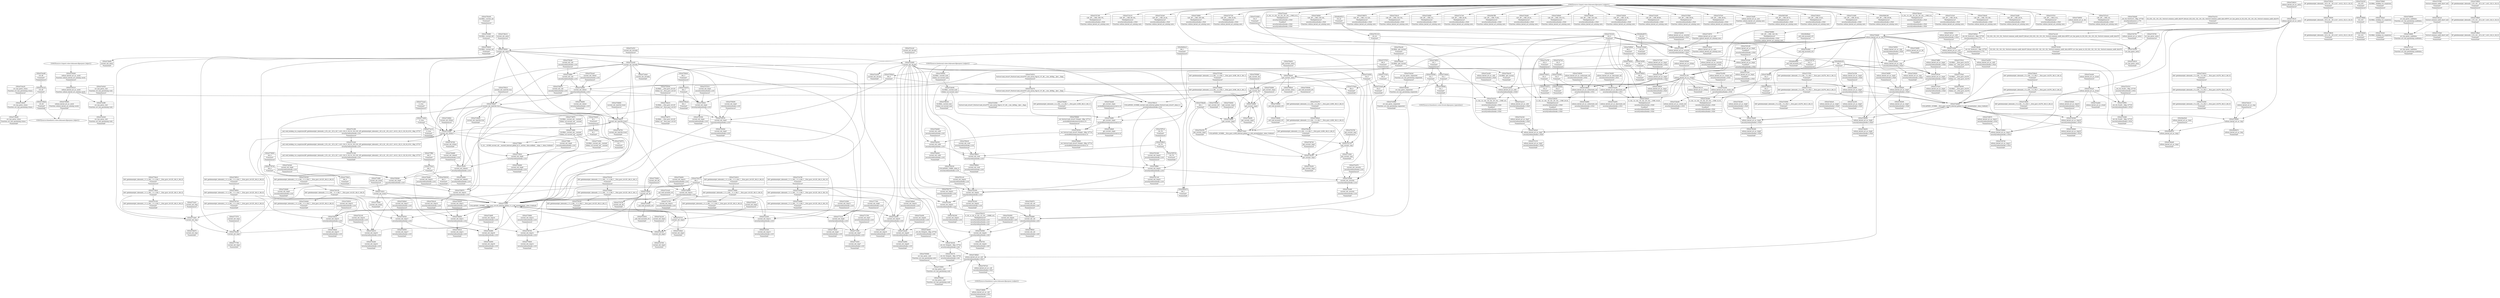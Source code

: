 digraph {
	CE0x472a660 [shape=record,shape=Mrecord,label="{CE0x472a660|selinux_kernel_act_as:_tmp9|security/selinux/hooks.c,3529}"]
	CE0x4749300 [shape=record,shape=Mrecord,label="{CE0x4749300|GLOBAL:___llvm_gcov_ctr276|Global_var:__llvm_gcov_ctr276|*SummSink*}"]
	CE0x47426d0 [shape=record,shape=Mrecord,label="{CE0x47426d0|i32_5|*Constant*}"]
	CE0x4730ca0 [shape=record,shape=Mrecord,label="{CE0x4730ca0|selinux_kernel_act_as:_if.end}"]
	CE0x475ce60 [shape=record,shape=Mrecord,label="{CE0x475ce60|current_sid:_security|security/selinux/hooks.c,218|*SummSink*}"]
	CE0x4758af0 [shape=record,shape=Mrecord,label="{CE0x4758af0|current_sid:_tmp10|security/selinux/hooks.c,218|*SummSource*}"]
	CE0x47293d0 [shape=record,shape=Mrecord,label="{CE0x47293d0|selinux_kernel_act_as:_tmp10|security/selinux/hooks.c,3534}"]
	CE0x4778720 [shape=record,shape=Mrecord,label="{CE0x4778720|i64_4|*Constant*}"]
	"CONST[source:0(mediator),value:2(dynamic)][purpose:{subject}]"
	CE0x4780c40 [shape=record,shape=Mrecord,label="{CE0x4780c40|GLOBAL:_current_task|Global_var:current_task|*SummSink*}"]
	CE0x47306b0 [shape=record,shape=Mrecord,label="{CE0x47306b0|current_sid:_if.then|*SummSource*}"]
	CE0x478f0a0 [shape=record,shape=Mrecord,label="{CE0x478f0a0|get_current:_entry|*SummSink*}"]
	CE0x4736cc0 [shape=record,shape=Mrecord,label="{CE0x4736cc0|selinux_kernel_act_as:_entry}"]
	CE0x4739500 [shape=record,shape=Mrecord,label="{CE0x4739500|i8*_getelementptr_inbounds_(_45_x_i8_,_45_x_i8_*_.str12,_i32_0,_i32_0)|*Constant*}"]
	CE0x47455d0 [shape=record,shape=Mrecord,label="{CE0x47455d0|selinux_kernel_act_as:_if.then|*SummSource*}"]
	CE0x4756420 [shape=record,shape=Mrecord,label="{CE0x4756420|current_sid:_tmp11|security/selinux/hooks.c,218|*SummSource*}"]
	CE0x4751300 [shape=record,shape=Mrecord,label="{CE0x4751300|_call_void_lockdep_rcu_suspicious(i8*_getelementptr_inbounds_(_25_x_i8_,_25_x_i8_*_.str3,_i32_0,_i32_0),_i32_218,_i8*_getelementptr_inbounds_(_45_x_i8_,_45_x_i8_*_.str12,_i32_0,_i32_0))_#10,_!dbg_!27727|security/selinux/hooks.c,218|*SummSink*}"]
	CE0x47522b0 [shape=record,shape=Mrecord,label="{CE0x47522b0|current_sid:_tmp16|security/selinux/hooks.c,218|*SummSink*}"]
	CE0x4750b50 [shape=record,shape=Mrecord,label="{CE0x4750b50|GLOBAL:_current_sid|*Constant*|*SummSink*}"]
	CE0x478efc0 [shape=record,shape=Mrecord,label="{CE0x478efc0|get_current:_entry|*SummSource*}"]
	CE0x475eb00 [shape=record,shape=Mrecord,label="{CE0x475eb00|current_sid:_tmp14|security/selinux/hooks.c,218|*SummSource*}"]
	CE0x4723d50 [shape=record,shape=Mrecord,label="{CE0x4723d50|i32_0|*Constant*|*SummSource*}"]
	CE0x4746a60 [shape=record,shape=Mrecord,label="{CE0x4746a60|selinux_kernel_act_as:_tmp1|*SummSink*}"]
	CE0x4742230 [shape=record,shape=Mrecord,label="{CE0x4742230|i32_218|*Constant*|*SummSource*}"]
	CE0x4722650 [shape=record,shape=Mrecord,label="{CE0x4722650|i32_0|*Constant*}"]
	CE0x473e290 [shape=record,shape=Mrecord,label="{CE0x473e290|current_sid:_tmp19|security/selinux/hooks.c,218}"]
	CE0x4723920 [shape=record,shape=Mrecord,label="{CE0x4723920|_call_void_mcount()_#3}"]
	CE0x4733870 [shape=record,shape=Mrecord,label="{CE0x4733870|selinux_kernel_act_as:_new|Function::selinux_kernel_act_as&Arg::new::}"]
	CE0x473ec80 [shape=record,shape=Mrecord,label="{CE0x473ec80|current_sid:_tmp20|security/selinux/hooks.c,218|*SummSource*}"]
	CE0x4733a50 [shape=record,shape=Mrecord,label="{CE0x4733a50|128:_i8*,_:_CRE_88,89_|*MultipleSource*|security/selinux/hooks.c,3520|Function::selinux_kernel_act_as&Arg::new::}"]
	CE0x5b09c50 [shape=record,shape=Mrecord,label="{CE0x5b09c50|i64_1|*Constant*}"]
	CE0x47478b0 [shape=record,shape=Mrecord,label="{CE0x47478b0|128:_i8*,_:_CRE_56,64_|*MultipleSource*|security/selinux/hooks.c,3520|Function::selinux_kernel_act_as&Arg::new::}"]
	CE0x47505b0 [shape=record,shape=Mrecord,label="{CE0x47505b0|selinux_kernel_act_as:_secid|Function::selinux_kernel_act_as&Arg::secid::|*SummSink*}"]
	CE0x4734ef0 [shape=record,shape=Mrecord,label="{CE0x4734ef0|selinux_kernel_act_as:_new|Function::selinux_kernel_act_as&Arg::new::|*SummSource*}"]
	CE0x4781cc0 [shape=record,shape=Mrecord,label="{CE0x4781cc0|current_sid:_tmp22|security/selinux/hooks.c,218|*SummSource*}"]
	CE0x47475c0 [shape=record,shape=Mrecord,label="{CE0x47475c0|128:_i8*,_:_CRE_48,52_|*MultipleSource*|security/selinux/hooks.c,3520|Function::selinux_kernel_act_as&Arg::new::}"]
	CE0x475e980 [shape=record,shape=Mrecord,label="{CE0x475e980|current_sid:_tmp14|security/selinux/hooks.c,218}"]
	CE0x47472a0 [shape=record,shape=Mrecord,label="{CE0x47472a0|selinux_kernel_act_as:_tmp2|*LoadInst*|security/selinux/hooks.c,3520|*SummSink*}"]
	CE0x4723a20 [shape=record,shape=Mrecord,label="{CE0x4723a20|_call_void_mcount()_#3|*SummSource*}"]
	CE0x475dd70 [shape=record,shape=Mrecord,label="{CE0x475dd70|current_sid:_call|security/selinux/hooks.c,218|*SummSink*}"]
	CE0x4743880 [shape=record,shape=Mrecord,label="{CE0x4743880|avc_has_perm:_requested|Function::avc_has_perm&Arg::requested::|*SummSink*}"]
	CE0x477a740 [shape=record,shape=Mrecord,label="{CE0x477a740|current_sid:_tmp14|security/selinux/hooks.c,218|*SummSink*}"]
	CE0x477a920 [shape=record,shape=Mrecord,label="{CE0x477a920|i1_true|*Constant*}"]
	CE0x4755c50 [shape=record,shape=Mrecord,label="{CE0x4755c50|i64*_getelementptr_inbounds_(_11_x_i64_,_11_x_i64_*___llvm_gcov_ctr125,_i64_0,_i64_1)|*Constant*|*SummSource*}"]
	CE0x4777f40 [shape=record,shape=Mrecord,label="{CE0x4777f40|current_sid:_tmp6|security/selinux/hooks.c,218|*SummSource*}"]
	CE0x50b7e60 [shape=record,shape=Mrecord,label="{CE0x50b7e60|128:_i8*,_:_CRE_64,72_|*MultipleSource*|security/selinux/hooks.c,3520|Function::selinux_kernel_act_as&Arg::new::}"]
	CE0x474f7e0 [shape=record,shape=Mrecord,label="{CE0x474f7e0|selinux_kernel_act_as:_tmp4|security/selinux/hooks.c,3528}"]
	CE0x4730910 [shape=record,shape=Mrecord,label="{CE0x4730910|128:_i8*,_:_CRE_16,20_|*MultipleSource*|security/selinux/hooks.c,3520|Function::selinux_kernel_act_as&Arg::new::}"]
	CE0x66a9510 [shape=record,shape=Mrecord,label="{CE0x66a9510|i32_22|*Constant*|*SummSource*}"]
	CE0x4782970 [shape=record,shape=Mrecord,label="{CE0x4782970|current_sid:_sid|security/selinux/hooks.c,220|*SummSource*}"]
	CE0x472dad0 [shape=record,shape=Mrecord,label="{CE0x472dad0|get_current:_tmp4|./arch/x86/include/asm/current.h,14|*SummSource*}"]
	CE0x47316d0 [shape=record,shape=Mrecord,label="{CE0x47316d0|128:_i8*,_:_CRE_40,44_|*MultipleSource*|security/selinux/hooks.c,3520|Function::selinux_kernel_act_as&Arg::new::}"]
	CE0x475c6d0 [shape=record,shape=Mrecord,label="{CE0x475c6d0|_ret_i32_%call1,_!dbg_!27735|security/selinux/hooks.c,3534|*SummSink*}"]
	CE0x47580e0 [shape=record,shape=Mrecord,label="{CE0x47580e0|i64*_getelementptr_inbounds_(_2_x_i64_,_2_x_i64_*___llvm_gcov_ctr98,_i64_0,_i64_0)|*Constant*}"]
	CE0x47266f0 [shape=record,shape=Mrecord,label="{CE0x47266f0|selinux_kernel_act_as:_bb|*SummSink*}"]
	CE0x475acb0 [shape=record,shape=Mrecord,label="{CE0x475acb0|selinux_kernel_act_as:_keycreate_sid|security/selinux/hooks.c,3531}"]
	CE0x47485b0 [shape=record,shape=Mrecord,label="{CE0x47485b0|selinux_kernel_act_as:_tmp6|security/selinux/hooks.c,3528}"]
	CE0x47809a0 [shape=record,shape=Mrecord,label="{CE0x47809a0|GLOBAL:_current_task|Global_var:current_task|*SummSource*}"]
	CE0x4734ad0 [shape=record,shape=Mrecord,label="{CE0x4734ad0|avc_has_perm:_tclass|Function::avc_has_perm&Arg::tclass::|*SummSink*}"]
	CE0x475d610 [shape=record,shape=Mrecord,label="{CE0x475d610|current_sid:_land.lhs.true2}"]
	CE0x472a7d0 [shape=record,shape=Mrecord,label="{CE0x472a7d0|selinux_kernel_act_as:_tmp9|security/selinux/hooks.c,3529|*SummSource*}"]
	CE0x47232b0 [shape=record,shape=Mrecord,label="{CE0x47232b0|current_sid:_tmp13|security/selinux/hooks.c,218|*SummSource*}"]
	CE0x47508f0 [shape=record,shape=Mrecord,label="{CE0x47508f0|GLOBAL:_current_sid|*Constant*}"]
	CE0x472bf00 [shape=record,shape=Mrecord,label="{CE0x472bf00|current_sid:_tobool1|security/selinux/hooks.c,218|*SummSink*}"]
	CE0x4783270 [shape=record,shape=Mrecord,label="{CE0x4783270|i64*_getelementptr_inbounds_(_2_x_i64_,_2_x_i64_*___llvm_gcov_ctr98,_i64_0,_i64_0)|*Constant*|*SummSource*}"]
	CE0x50b8180 [shape=record,shape=Mrecord,label="{CE0x50b8180|128:_i8*,_:_CRE_80,88_|*MultipleSource*|security/selinux/hooks.c,3520|Function::selinux_kernel_act_as&Arg::new::}"]
	CE0x4734da0 [shape=record,shape=Mrecord,label="{CE0x4734da0|i32_1|*Constant*}"]
	CE0x475cb40 [shape=record,shape=Mrecord,label="{CE0x475cb40|current_sid:_security|security/selinux/hooks.c,218}"]
	CE0x4758690 [shape=record,shape=Mrecord,label="{CE0x4758690|_call_void_mcount()_#3|*SummSink*}"]
	CE0x473fdd0 [shape=record,shape=Mrecord,label="{CE0x473fdd0|i32_218|*Constant*}"]
	CE0x474f380 [shape=record,shape=Mrecord,label="{CE0x474f380|i64*_getelementptr_inbounds_(_5_x_i64_,_5_x_i64_*___llvm_gcov_ctr276,_i64_0,_i64_3)|*Constant*|*SummSink*}"]
	CE0x474fd30 [shape=record,shape=Mrecord,label="{CE0x474fd30|current_sid:_tmp15|security/selinux/hooks.c,218|*SummSource*}"]
	CE0x477f630 [shape=record,shape=Mrecord,label="{CE0x477f630|current_sid:_tmp8|security/selinux/hooks.c,218}"]
	CE0x4740ef0 [shape=record,shape=Mrecord,label="{CE0x4740ef0|selinux_kernel_act_as:_keycreate_sid|security/selinux/hooks.c,3531|*SummSource*}"]
	CE0x47361b0 [shape=record,shape=Mrecord,label="{CE0x47361b0|i64*_getelementptr_inbounds_(_5_x_i64_,_5_x_i64_*___llvm_gcov_ctr276,_i64_0,_i64_0)|*Constant*}"]
	CE0x4783560 [shape=record,shape=Mrecord,label="{CE0x4783560|current_sid:_tmp24|security/selinux/hooks.c,220}"]
	CE0x4781ff0 [shape=record,shape=Mrecord,label="{CE0x4781ff0|current_sid:_tmp23|security/selinux/hooks.c,218}"]
	CE0x47480f0 [shape=record,shape=Mrecord,label="{CE0x47480f0|selinux_kernel_act_as:_tmp5|security/selinux/hooks.c,3528|*SummSource*}"]
	CE0x4752d00 [shape=record,shape=Mrecord,label="{CE0x4752d00|i64*_getelementptr_inbounds_(_11_x_i64_,_11_x_i64_*___llvm_gcov_ctr125,_i64_0,_i64_6)|*Constant*|*SummSink*}"]
	CE0x473fc40 [shape=record,shape=Mrecord,label="{CE0x473fc40|GLOBAL:_lockdep_rcu_suspicious|*Constant*|*SummSink*}"]
	CE0x4740950 [shape=record,shape=Mrecord,label="{CE0x4740950|current_sid:_tmp17|security/selinux/hooks.c,218|*SummSink*}"]
	CE0x5de4510 [shape=record,shape=Mrecord,label="{CE0x5de4510|selinux_kernel_act_as:_tmp1}"]
	CE0x4757010 [shape=record,shape=Mrecord,label="{CE0x4757010|current_sid:_tmp4|security/selinux/hooks.c,218|*SummSource*}"]
	CE0x4737910 [shape=record,shape=Mrecord,label="{CE0x4737910|GLOBAL:___llvm_gcov_ctr276|Global_var:__llvm_gcov_ctr276|*SummSource*}"]
	CE0x472d3d0 [shape=record,shape=Mrecord,label="{CE0x472d3d0|current_sid:_tmp9|security/selinux/hooks.c,218|*SummSource*}"]
	CE0x478f6c0 [shape=record,shape=Mrecord,label="{CE0x478f6c0|i32_78|*Constant*}"]
	CE0x474bea0 [shape=record,shape=Mrecord,label="{CE0x474bea0|4:_i32,_12:_i32,_16:_i32,_20:_i32,_:_CME_0,4_|*MultipleSource*|security/selinux/hooks.c,3529|*LoadInst*|security/selinux/hooks.c,3520|security/selinux/hooks.c,3520}"]
	CE0x4758260 [shape=record,shape=Mrecord,label="{CE0x4758260|current_sid:_tmp5|security/selinux/hooks.c,218|*SummSource*}"]
	CE0x4754540 [shape=record,shape=Mrecord,label="{CE0x4754540|GLOBAL:___llvm_gcov_ctr125|Global_var:__llvm_gcov_ctr125|*SummSource*}"]
	CE0x47315c0 [shape=record,shape=Mrecord,label="{CE0x47315c0|128:_i8*,_:_CRE_36,40_|*MultipleSource*|security/selinux/hooks.c,3520|Function::selinux_kernel_act_as&Arg::new::}"]
	CE0x47524e0 [shape=record,shape=Mrecord,label="{CE0x47524e0|i8_1|*Constant*}"]
	CE0x4755bb0 [shape=record,shape=Mrecord,label="{CE0x4755bb0|i64*_getelementptr_inbounds_(_11_x_i64_,_11_x_i64_*___llvm_gcov_ctr125,_i64_0,_i64_1)|*Constant*}"]
	CE0x4739e40 [shape=record,shape=Mrecord,label="{CE0x4739e40|128:_i8*,_:_CRE_152,160_|*MultipleSource*|security/selinux/hooks.c,3520|Function::selinux_kernel_act_as&Arg::new::}"]
	CE0x4751290 [shape=record,shape=Mrecord,label="{CE0x4751290|_call_void_lockdep_rcu_suspicious(i8*_getelementptr_inbounds_(_25_x_i8_,_25_x_i8_*_.str3,_i32_0,_i32_0),_i32_218,_i8*_getelementptr_inbounds_(_45_x_i8_,_45_x_i8_*_.str12,_i32_0,_i32_0))_#10,_!dbg_!27727|security/selinux/hooks.c,218|*SummSource*}"]
	CE0x477eda0 [shape=record,shape=Mrecord,label="{CE0x477eda0|current_sid:_do.body|*SummSink*}"]
	CE0x4735700 [shape=record,shape=Mrecord,label="{CE0x4735700|avc_has_perm:_entry|*SummSource*}"]
	CE0x4777e10 [shape=record,shape=Mrecord,label="{CE0x4777e10|current_sid:_tmp6|security/selinux/hooks.c,218}"]
	CE0x475d100 [shape=record,shape=Mrecord,label="{CE0x475d100|COLLAPSED:_CMRE:_elem_0::|security/selinux/hooks.c,218}"]
	CE0x4745830 [shape=record,shape=Mrecord,label="{CE0x4745830|selinux_kernel_act_as:_cmp|security/selinux/hooks.c,3528|*SummSink*}"]
	CE0x47780a0 [shape=record,shape=Mrecord,label="{CE0x47780a0|current_sid:_tmp6|security/selinux/hooks.c,218|*SummSink*}"]
	CE0x47395c0 [shape=record,shape=Mrecord,label="{CE0x47395c0|i8*_getelementptr_inbounds_(_45_x_i8_,_45_x_i8_*_.str12,_i32_0,_i32_0)|*Constant*|*SummSource*}"]
	CE0x4753260 [shape=record,shape=Mrecord,label="{CE0x4753260|current_sid:_if.then}"]
	CE0x474c4b0 [shape=record,shape=Mrecord,label="{CE0x474c4b0|_call_void_mcount()_#3}"]
	CE0x4746db0 [shape=record,shape=Mrecord,label="{CE0x4746db0|128:_i8*,_:_CRE_128,136_|*MultipleSource*|security/selinux/hooks.c,3520|Function::selinux_kernel_act_as&Arg::new::}"]
	CE0x4747390 [shape=record,shape=Mrecord,label="{CE0x4747390|selinux_kernel_act_as:_tmp3|security/selinux/hooks.c,3520|*SummSource*}"]
	CE0x4738640 [shape=record,shape=Mrecord,label="{CE0x4738640|selinux_kernel_act_as:_tmp3|security/selinux/hooks.c,3520|*SummSink*}"]
	CE0x4735100 [shape=record,shape=Mrecord,label="{CE0x4735100|i32_0|*Constant*}"]
	CE0x477fdc0 [shape=record,shape=Mrecord,label="{CE0x477fdc0|i64_4|*Constant*|*SummSink*}"]
	CE0x473e880 [shape=record,shape=Mrecord,label="{CE0x473e880|i64*_getelementptr_inbounds_(_11_x_i64_,_11_x_i64_*___llvm_gcov_ctr125,_i64_0,_i64_10)|*Constant*|*SummSink*}"]
	CE0x4754940 [shape=record,shape=Mrecord,label="{CE0x4754940|get_current:_tmp3|*SummSource*}"]
	"CONST[source:1(input),value:2(dynamic)][purpose:{object}]"
	CE0x47324f0 [shape=record,shape=Mrecord,label="{CE0x47324f0|128:_i8*,_:_CRE_28,32_|*MultipleSource*|security/selinux/hooks.c,3520|Function::selinux_kernel_act_as&Arg::new::}"]
	CE0x4748c60 [shape=record,shape=Mrecord,label="{CE0x4748c60|_ret_i32_%retval.0,_!dbg_!27728|security/selinux/avc.c,775|*SummSink*}"]
	CE0x47500d0 [shape=record,shape=Mrecord,label="{CE0x47500d0|avc_has_perm:_ssid|Function::avc_has_perm&Arg::ssid::|*SummSink*}"]
	CE0x4747f10 [shape=record,shape=Mrecord,label="{CE0x4747f10|128:_i8*,_:_CRE_8,16_|*MultipleSource*|security/selinux/hooks.c,3520|Function::selinux_kernel_act_as&Arg::new::}"]
	CE0x474fcc0 [shape=record,shape=Mrecord,label="{CE0x474fcc0|current_sid:_tmp15|security/selinux/hooks.c,218}"]
	CE0x474c010 [shape=record,shape=Mrecord,label="{CE0x474c010|4:_i32,_12:_i32,_16:_i32,_20:_i32,_:_CME_4,8_|*MultipleSource*|security/selinux/hooks.c,3529|*LoadInst*|security/selinux/hooks.c,3520|security/selinux/hooks.c,3520}"]
	CE0x474c9c0 [shape=record,shape=Mrecord,label="{CE0x474c9c0|avc_has_perm:_tsid|Function::avc_has_perm&Arg::tsid::|*SummSource*}"]
	CE0x4783740 [shape=record,shape=Mrecord,label="{CE0x4783740|current_sid:_tmp24|security/selinux/hooks.c,220|*SummSink*}"]
	CE0x474bd90 [shape=record,shape=Mrecord,label="{CE0x474bd90|i32_3|*Constant*}"]
	CE0x4747b40 [shape=record,shape=Mrecord,label="{CE0x4747b40|%struct.common_audit_data*_null|*Constant*|*SummSink*}"]
	CE0x474f500 [shape=record,shape=Mrecord,label="{CE0x474f500|i64_2|*Constant*|*SummSource*}"]
	CE0x474de50 [shape=record,shape=Mrecord,label="{CE0x474de50|selinux_kernel_act_as:_tmp6|security/selinux/hooks.c,3528|*SummSink*}"]
	CE0x4756dc0 [shape=record,shape=Mrecord,label="{CE0x4756dc0|i64_3|*Constant*|*SummSource*}"]
	CE0x472b7a0 [shape=record,shape=Mrecord,label="{CE0x472b7a0|i32_3|*Constant*|*SummSource*}"]
	CE0x4747e10 [shape=record,shape=Mrecord,label="{CE0x4747e10|128:_i8*,_:_CRE_4,8_|*MultipleSource*|security/selinux/hooks.c,3520|Function::selinux_kernel_act_as&Arg::new::}"]
	CE0x4739100 [shape=record,shape=Mrecord,label="{CE0x4739100|_ret_i32_%tmp24,_!dbg_!27742|security/selinux/hooks.c,220}"]
	CE0x475c510 [shape=record,shape=Mrecord,label="{CE0x475c510|_ret_i32_%call1,_!dbg_!27735|security/selinux/hooks.c,3534|*SummSource*}"]
	CE0x4757d40 [shape=record,shape=Mrecord,label="{CE0x4757d40|i64*_getelementptr_inbounds_(_2_x_i64_,_2_x_i64_*___llvm_gcov_ctr98,_i64_0,_i64_1)|*Constant*|*SummSource*}"]
	CE0x4791140 [shape=record,shape=Mrecord,label="{CE0x4791140|current_sid:_tmp21|security/selinux/hooks.c,218|*SummSink*}"]
	CE0x4747180 [shape=record,shape=Mrecord,label="{CE0x4747180|128:_i8*,_:_CRE_168,176_|*MultipleSource*|security/selinux/hooks.c,3520|Function::selinux_kernel_act_as&Arg::new::}"]
	CE0x47799b0 [shape=record,shape=Mrecord,label="{CE0x47799b0|current_sid:_tmp12|security/selinux/hooks.c,218|*SummSource*}"]
	CE0x4736740 [shape=record,shape=Mrecord,label="{CE0x4736740|get_current:_tmp1|*SummSource*}"]
	CE0x4779b00 [shape=record,shape=Mrecord,label="{CE0x4779b00|current_sid:_tmp12|security/selinux/hooks.c,218|*SummSink*}"]
	CE0x478f460 [shape=record,shape=Mrecord,label="{CE0x478f460|_ret_%struct.task_struct*_%tmp4,_!dbg_!27714|./arch/x86/include/asm/current.h,14|*SummSink*}"]
	CE0x47307d0 [shape=record,shape=Mrecord,label="{CE0x47307d0|current_sid:_if.then|*SummSink*}"]
	CE0x4754c00 [shape=record,shape=Mrecord,label="{CE0x4754c00|i64*_getelementptr_inbounds_(_11_x_i64_,_11_x_i64_*___llvm_gcov_ctr125,_i64_0,_i64_1)|*Constant*|*SummSink*}"]
	CE0x472d4d0 [shape=record,shape=Mrecord,label="{CE0x472d4d0|current_sid:_tmp9|security/selinux/hooks.c,218|*SummSink*}"]
	CE0x478ec60 [shape=record,shape=Mrecord,label="{CE0x478ec60|GLOBAL:_get_current|*Constant*|*SummSource*}"]
	CE0x478fa30 [shape=record,shape=Mrecord,label="{CE0x478fa30|current_sid:_cred|security/selinux/hooks.c,218|*SummSource*}"]
	CE0x4752aa0 [shape=record,shape=Mrecord,label="{CE0x4752aa0|current_sid:_tobool|security/selinux/hooks.c,218|*SummSource*}"]
	CE0x478f930 [shape=record,shape=Mrecord,label="{CE0x478f930|current_sid:_sid|security/selinux/hooks.c,220|*SummSink*}"]
	CE0x474ce80 [shape=record,shape=Mrecord,label="{CE0x474ce80|i16_48|*Constant*|*SummSource*}"]
	CE0x475a650 [shape=record,shape=Mrecord,label="{CE0x475a650|selinux_kernel_act_as:_keycreate_sid|security/selinux/hooks.c,3531|*SummSink*}"]
	CE0x4744d40 [shape=record,shape=Mrecord,label="{CE0x4744d40|COLLAPSED:_GCMRE___llvm_gcov_ctr276_internal_global_5_x_i64_zeroinitializer:_elem_0:default:}"]
	CE0x47507a0 [shape=record,shape=Mrecord,label="{CE0x47507a0|selinux_kernel_act_as:_call|security/selinux/hooks.c,3521|*SummSink*}"]
	CE0x4726910 [shape=record,shape=Mrecord,label="{CE0x4726910|selinux_kernel_act_as:_entry|*SummSource*}"]
	CE0x4748290 [shape=record,shape=Mrecord,label="{CE0x4748290|selinux_kernel_act_as:_tmp5|security/selinux/hooks.c,3528|*SummSink*}"]
	CE0x475a2d0 [shape=record,shape=Mrecord,label="{CE0x475a2d0|selinux_kernel_act_as:_create_sid|security/selinux/hooks.c,3530}"]
	CE0x475d750 [shape=record,shape=Mrecord,label="{CE0x475d750|current_sid:_land.lhs.true2|*SummSink*}"]
	CE0x478f350 [shape=record,shape=Mrecord,label="{CE0x478f350|_ret_%struct.task_struct*_%tmp4,_!dbg_!27714|./arch/x86/include/asm/current.h,14}"]
	CE0x472e1e0 [shape=record,shape=Mrecord,label="{CE0x472e1e0|current_sid:_tmp3|*SummSource*}"]
	CE0x47343b0 [shape=record,shape=Mrecord,label="{CE0x47343b0|i64*_getelementptr_inbounds_(_5_x_i64_,_5_x_i64_*___llvm_gcov_ctr276,_i64_0,_i64_0)|*Constant*|*SummSink*}"]
	CE0x47800d0 [shape=record,shape=Mrecord,label="{CE0x47800d0|current_sid:_tmp9|security/selinux/hooks.c,218}"]
	CE0x47486f0 [shape=record,shape=Mrecord,label="{CE0x47486f0|avc_has_perm:_auditdata|Function::avc_has_perm&Arg::auditdata::}"]
	CE0x4780030 [shape=record,shape=Mrecord,label="{CE0x4780030|i64_5|*Constant*|*SummSink*}"]
	CE0x4736bb0 [shape=record,shape=Mrecord,label="{CE0x4736bb0|i64*_getelementptr_inbounds_(_2_x_i64_,_2_x_i64_*___llvm_gcov_ctr98,_i64_0,_i64_1)|*Constant*}"]
	CE0x473def0 [shape=record,shape=Mrecord,label="{CE0x473def0|current_sid:_tmp18|security/selinux/hooks.c,218|*SummSource*}"]
	CE0x4737530 [shape=record,shape=Mrecord,label="{CE0x4737530|i64_0|*Constant*|*SummSource*}"]
	CE0x47349c0 [shape=record,shape=Mrecord,label="{CE0x47349c0|avc_has_perm:_tclass|Function::avc_has_perm&Arg::tclass::}"]
	CE0x47556a0 [shape=record,shape=Mrecord,label="{CE0x47556a0|i64_0|*Constant*}"]
	CE0x4740320 [shape=record,shape=Mrecord,label="{CE0x4740320|i64*_getelementptr_inbounds_(_11_x_i64_,_11_x_i64_*___llvm_gcov_ctr125,_i64_0,_i64_9)|*Constant*|*SummSource*}"]
	CE0x4743060 [shape=record,shape=Mrecord,label="{CE0x4743060|%struct.task_struct*_(%struct.task_struct**)*_asm_movq_%gs:$_1:P_,$0_,_r,im,_dirflag_,_fpsr_,_flags_|*SummSink*}"]
	CE0x477b750 [shape=record,shape=Mrecord,label="{CE0x477b750|current_sid:_bb|*SummSink*}"]
	CE0x4750a00 [shape=record,shape=Mrecord,label="{CE0x4750a00|GLOBAL:_current_sid|*Constant*|*SummSource*}"]
	CE0x4739170 [shape=record,shape=Mrecord,label="{CE0x4739170|_ret_i32_%tmp24,_!dbg_!27742|security/selinux/hooks.c,220|*SummSink*}"]
	CE0x47370c0 [shape=record,shape=Mrecord,label="{CE0x47370c0|selinux_kernel_act_as:_tmp4|security/selinux/hooks.c,3528|*SummSink*}"]
	CE0x47336c0 [shape=record,shape=Mrecord,label="{CE0x47336c0|selinux_kernel_act_as:_new|Function::selinux_kernel_act_as&Arg::new::|*SummSink*}"]
	CE0x474ccc0 [shape=record,shape=Mrecord,label="{CE0x474ccc0|i16_48|*Constant*}"]
	CE0x475a970 [shape=record,shape=Mrecord,label="{CE0x475a970|i32_4|*Constant*|*SummSink*}"]
	CE0x477cde0 [shape=record,shape=Mrecord,label="{CE0x477cde0|current_sid:_tmp}"]
	CE0x4737a70 [shape=record,shape=Mrecord,label="{CE0x4737a70|selinux_kernel_act_as:_tmp7|security/selinux/hooks.c,3528|*SummSink*}"]
	CE0x4750310 [shape=record,shape=Mrecord,label="{CE0x4750310|selinux_kernel_act_as:_secid|Function::selinux_kernel_act_as&Arg::secid::}"]
	CE0x47378a0 [shape=record,shape=Mrecord,label="{CE0x47378a0|GLOBAL:___llvm_gcov_ctr276|Global_var:__llvm_gcov_ctr276}"]
	CE0x474f050 [shape=record,shape=Mrecord,label="{CE0x474f050|selinux_kernel_act_as:_cmp|security/selinux/hooks.c,3528|*SummSource*}"]
	CE0x478fe10 [shape=record,shape=Mrecord,label="{CE0x478fe10|COLLAPSED:_GCMRE_current_task_external_global_%struct.task_struct*:_elem_0::|security/selinux/hooks.c,218}"]
	CE0x477ef10 [shape=record,shape=Mrecord,label="{CE0x477ef10|current_sid:_if.end}"]
	CE0x4751220 [shape=record,shape=Mrecord,label="{CE0x4751220|_call_void_lockdep_rcu_suspicious(i8*_getelementptr_inbounds_(_25_x_i8_,_25_x_i8_*_.str3,_i32_0,_i32_0),_i32_218,_i8*_getelementptr_inbounds_(_45_x_i8_,_45_x_i8_*_.str12,_i32_0,_i32_0))_#10,_!dbg_!27727|security/selinux/hooks.c,218}"]
	CE0x4729440 [shape=record,shape=Mrecord,label="{CE0x4729440|selinux_kernel_act_as:_tmp10|security/selinux/hooks.c,3534|*SummSource*}"]
	CE0x4777790 [shape=record,shape=Mrecord,label="{CE0x4777790|current_sid:_tmp1|*SummSink*}"]
	CE0x4758970 [shape=record,shape=Mrecord,label="{CE0x4758970|current_sid:_tmp10|security/selinux/hooks.c,218}"]
	CE0x477fec0 [shape=record,shape=Mrecord,label="{CE0x477fec0|i64_5|*Constant*}"]
	CE0x4781b50 [shape=record,shape=Mrecord,label="{CE0x4781b50|current_sid:_tmp22|security/selinux/hooks.c,218}"]
	CE0x4733c10 [shape=record,shape=Mrecord,label="{CE0x4733c10|128:_i8*,_:_CRE_96,104_|*MultipleSource*|security/selinux/hooks.c,3520|Function::selinux_kernel_act_as&Arg::new::}"]
	CE0x4758e60 [shape=record,shape=Mrecord,label="{CE0x4758e60|i64*_getelementptr_inbounds_(_2_x_i64_,_2_x_i64_*___llvm_gcov_ctr98,_i64_0,_i64_1)|*Constant*|*SummSink*}"]
	CE0x475e7e0 [shape=record,shape=Mrecord,label="{CE0x475e7e0|i64*_getelementptr_inbounds_(_11_x_i64_,_11_x_i64_*___llvm_gcov_ctr125,_i64_0,_i64_8)|*Constant*|*SummSink*}"]
	CE0x47323e0 [shape=record,shape=Mrecord,label="{CE0x47323e0|128:_i8*,_:_CRE_24,28_|*MultipleSource*|security/selinux/hooks.c,3520|Function::selinux_kernel_act_as&Arg::new::}"]
	CE0x4753830 [shape=record,shape=Mrecord,label="{CE0x4753830|current_sid:_tmp2|*SummSource*}"]
	CE0x478f730 [shape=record,shape=Mrecord,label="{CE0x478f730|i32_78|*Constant*|*SummSink*}"]
	CE0x4722d10 [shape=record,shape=Mrecord,label="{CE0x4722d10|i64*_getelementptr_inbounds_(_11_x_i64_,_11_x_i64_*___llvm_gcov_ctr125,_i64_0,_i64_6)|*Constant*|*SummSource*}"]
	CE0x4739fd0 [shape=record,shape=Mrecord,label="{CE0x4739fd0|128:_i8*,_:_CRE_160,168_|*MultipleSource*|security/selinux/hooks.c,3520|Function::selinux_kernel_act_as&Arg::new::}"]
	CE0x4782170 [shape=record,shape=Mrecord,label="{CE0x4782170|current_sid:_tmp23|security/selinux/hooks.c,218|*SummSource*}"]
	CE0x4747400 [shape=record,shape=Mrecord,label="{CE0x4747400|selinux_kernel_act_as:_tmp3|security/selinux/hooks.c,3520}"]
	CE0x47538a0 [shape=record,shape=Mrecord,label="{CE0x47538a0|current_sid:_tmp2|*SummSink*}"]
	CE0x4735800 [shape=record,shape=Mrecord,label="{CE0x4735800|avc_has_perm:_ssid|Function::avc_has_perm&Arg::ssid::}"]
	CE0x473e580 [shape=record,shape=Mrecord,label="{CE0x473e580|i64*_getelementptr_inbounds_(_11_x_i64_,_11_x_i64_*___llvm_gcov_ctr125,_i64_0,_i64_10)|*Constant*}"]
	CE0x477f090 [shape=record,shape=Mrecord,label="{CE0x477f090|current_sid:_if.end|*SummSink*}"]
	CE0x4752640 [shape=record,shape=Mrecord,label="{CE0x4752640|get_current:_tmp2}"]
	CE0x4723ee0 [shape=record,shape=Mrecord,label="{CE0x4723ee0|i32_0|*Constant*|*SummSink*}"]
	CE0x4783950 [shape=record,shape=Mrecord,label="{CE0x4783950|get_current:_bb}"]
	CE0x4756fa0 [shape=record,shape=Mrecord,label="{CE0x4756fa0|current_sid:_tmp4|security/selinux/hooks.c,218}"]
	CE0x474c8f0 [shape=record,shape=Mrecord,label="{CE0x474c8f0|avc_has_perm:_tsid|Function::avc_has_perm&Arg::tsid::}"]
	CE0x47910d0 [shape=record,shape=Mrecord,label="{CE0x47910d0|current_sid:_tmp21|security/selinux/hooks.c,218|*SummSource*}"]
	CE0x472bcf0 [shape=record,shape=Mrecord,label="{CE0x472bcf0|current_sid:_tobool1|security/selinux/hooks.c,218}"]
	CE0x477dec0 [shape=record,shape=Mrecord,label="{CE0x477dec0|i64*_getelementptr_inbounds_(_11_x_i64_,_11_x_i64_*___llvm_gcov_ctr125,_i64_0,_i64_0)|*Constant*|*SummSource*}"]
	CE0x4777570 [shape=record,shape=Mrecord,label="{CE0x4777570|current_sid:_tmp1|*SummSource*}"]
	CE0x472bb90 [shape=record,shape=Mrecord,label="{CE0x472bb90|current_sid:_tmp8|security/selinux/hooks.c,218|*SummSink*}"]
	CE0x4754b70 [shape=record,shape=Mrecord,label="{CE0x4754b70|current_sid:_tmp|*SummSink*}"]
	CE0x4747720 [shape=record,shape=Mrecord,label="{CE0x4747720|128:_i8*,_:_CRE_52,56_|*MultipleSource*|security/selinux/hooks.c,3520|Function::selinux_kernel_act_as&Arg::new::}"]
	CE0x474e0a0 [shape=record,shape=Mrecord,label="{CE0x474e0a0|selinux_kernel_act_as:_tmp7|security/selinux/hooks.c,3528}"]
	CE0x4729ee0 [shape=record,shape=Mrecord,label="{CE0x4729ee0|current_sid:_land.lhs.true|*SummSink*}"]
	"CONST[source:0(mediator),value:2(dynamic)][purpose:{object}]"
	CE0x474a310 [shape=record,shape=Mrecord,label="{CE0x474a310|i32_(i32,_i32,_i16,_i32,_%struct.common_audit_data*)*_bitcast_(i32_(i32,_i32,_i16,_i32,_%struct.common_audit_data.495*)*_avc_has_perm_to_i32_(i32,_i32,_i16,_i32,_%struct.common_audit_data*)*)|*Constant*|*SummSource*}"]
	CE0x47495e0 [shape=record,shape=Mrecord,label="{CE0x47495e0|_ret_i32_%retval.0,_!dbg_!27728|security/selinux/avc.c,775}"]
	CE0x4795880 [shape=record,shape=Mrecord,label="{CE0x4795880|get_current:_bb|*SummSource*}"]
	CE0x5de4470 [shape=record,shape=Mrecord,label="{CE0x5de4470|i64_1|*Constant*|*SummSink*}"]
	CE0x475b360 [shape=record,shape=Mrecord,label="{CE0x475b360|selinux_kernel_act_as:_tmp8|security/selinux/hooks.c,3529|*SummSource*}"]
	CE0x475cd70 [shape=record,shape=Mrecord,label="{CE0x475cd70|current_sid:_security|security/selinux/hooks.c,218|*SummSource*}"]
	CE0x4740be0 [shape=record,shape=Mrecord,label="{CE0x4740be0|current_sid:_tmp19|security/selinux/hooks.c,218|*SummSource*}"]
	CE0x477ff60 [shape=record,shape=Mrecord,label="{CE0x477ff60|i64_5|*Constant*|*SummSource*}"]
	CE0x472aae0 [shape=record,shape=Mrecord,label="{CE0x472aae0|4:_i32,_12:_i32,_16:_i32,_20:_i32,_:_CME_8,12_|*MultipleSource*|security/selinux/hooks.c,3529|*LoadInst*|security/selinux/hooks.c,3520|security/selinux/hooks.c,3520}"]
	CE0x4724050 [shape=record,shape=Mrecord,label="{CE0x4724050|selinux_kernel_act_as:_security|security/selinux/hooks.c,3520|*SummSource*}"]
	CE0x478f7a0 [shape=record,shape=Mrecord,label="{CE0x478f7a0|i32_78|*Constant*|*SummSource*}"]
	CE0x4746f40 [shape=record,shape=Mrecord,label="{CE0x4746f40|128:_i8*,_:_CRE_136,144_|*MultipleSource*|security/selinux/hooks.c,3520|Function::selinux_kernel_act_as&Arg::new::}"]
	CE0x47288c0 [shape=record,shape=Mrecord,label="{CE0x47288c0|selinux_kernel_act_as:_sockcreate_sid|security/selinux/hooks.c,3532}"]
	CE0x47479f0 [shape=record,shape=Mrecord,label="{CE0x47479f0|%struct.common_audit_data*_null|*Constant*|*SummSource*}"]
	CE0x4754410 [shape=record,shape=Mrecord,label="{CE0x4754410|GLOBAL:___llvm_gcov_ctr125|Global_var:__llvm_gcov_ctr125}"]
	CE0x473e8f0 [shape=record,shape=Mrecord,label="{CE0x473e8f0|current_sid:_tmp19|security/selinux/hooks.c,218|*SummSink*}"]
	CE0x478eae0 [shape=record,shape=Mrecord,label="{CE0x478eae0|GLOBAL:_get_current|*Constant*}"]
	CE0x66a9670 [shape=record,shape=Mrecord,label="{CE0x66a9670|i32_22|*Constant*}"]
	CE0x4748a80 [shape=record,shape=Mrecord,label="{CE0x4748a80|_ret_i32_%retval.0,_!dbg_!27728|security/selinux/avc.c,775|*SummSource*}"]
	CE0x47537c0 [shape=record,shape=Mrecord,label="{CE0x47537c0|current_sid:_tmp2}"]
	CE0x477ac10 [shape=record,shape=Mrecord,label="{CE0x477ac10|i1_true|*Constant*|*SummSink*}"]
	CE0x472ac60 [shape=record,shape=Mrecord,label="{CE0x472ac60|selinux_kernel_act_as:_sid2|security/selinux/hooks.c,3529|*SummSource*}"]
	CE0x4750440 [shape=record,shape=Mrecord,label="{CE0x4750440|selinux_kernel_act_as:_secid|Function::selinux_kernel_act_as&Arg::secid::|*SummSource*}"]
	CE0x477f8f0 [shape=record,shape=Mrecord,label="{CE0x477f8f0|current_sid:_tmp8|security/selinux/hooks.c,218|*SummSource*}"]
	CE0x4782340 [shape=record,shape=Mrecord,label="{CE0x4782340|current_sid:_tmp23|security/selinux/hooks.c,218|*SummSink*}"]
	CE0x472cd30 [shape=record,shape=Mrecord,label="{CE0x472cd30|current_sid:_do.end|*SummSink*}"]
	CE0x47529d0 [shape=record,shape=Mrecord,label="{CE0x47529d0|current_sid:_tobool|security/selinux/hooks.c,218}"]
	CE0x472cf10 [shape=record,shape=Mrecord,label="{CE0x472cf10|current_sid:_do.body|*SummSource*}"]
	CE0x4750060 [shape=record,shape=Mrecord,label="{CE0x4750060|avc_has_perm:_ssid|Function::avc_has_perm&Arg::ssid::|*SummSource*}"]
	CE0x4778850 [shape=record,shape=Mrecord,label="{CE0x4778850|i64_4|*Constant*|*SummSource*}"]
	CE0x4750f70 [shape=record,shape=Mrecord,label="{CE0x4750f70|i8_1|*Constant*|*SummSink*}"]
	CE0x4748840 [shape=record,shape=Mrecord,label="{CE0x4748840|avc_has_perm:_auditdata|Function::avc_has_perm&Arg::auditdata::|*SummSource*}"]
	CE0x472ba80 [shape=record,shape=Mrecord,label="{CE0x472ba80|selinux_kernel_act_as:_create_sid|security/selinux/hooks.c,3530|*SummSink*}"]
	CE0x47565c0 [shape=record,shape=Mrecord,label="{CE0x47565c0|current_sid:_tmp11|security/selinux/hooks.c,218|*SummSink*}"]
	CE0x4783650 [shape=record,shape=Mrecord,label="{CE0x4783650|current_sid:_tmp24|security/selinux/hooks.c,220|*SummSource*}"]
	CE0x4742920 [shape=record,shape=Mrecord,label="{CE0x4742920|i32_5|*Constant*|*SummSink*}"]
	CE0x4748f10 [shape=record,shape=Mrecord,label="{CE0x4748f10|i32_1|*Constant*|*SummSource*}"]
	CE0x472b4c0 [shape=record,shape=Mrecord,label="{CE0x472b4c0|4:_i32,_12:_i32,_16:_i32,_20:_i32,_:_CME_16,20_|*MultipleSource*|security/selinux/hooks.c,3529|*LoadInst*|security/selinux/hooks.c,3520|security/selinux/hooks.c,3520}"]
	CE0x47237d0 [shape=record,shape=Mrecord,label="{CE0x47237d0|current_sid:_tmp3|*SummSink*}"]
	CE0x4745d40 [shape=record,shape=Mrecord,label="{CE0x4745d40|selinux_kernel_act_as:_cmp|security/selinux/hooks.c,3528}"]
	CE0x4737e10 [shape=record,shape=Mrecord,label="{CE0x4737e10|i64*_getelementptr_inbounds_(_5_x_i64_,_5_x_i64_*___llvm_gcov_ctr276,_i64_0,_i64_3)|*Constant*}"]
	CE0x4749b70 [shape=record,shape=Mrecord,label="{CE0x4749b70|128:_i8*,_:_CRE_112,120_|*MultipleSource*|security/selinux/hooks.c,3520|Function::selinux_kernel_act_as&Arg::new::}"]
	"CONST[source:2(external),value:2(dynamic)][purpose:{subject}]"
	CE0x473eae0 [shape=record,shape=Mrecord,label="{CE0x473eae0|current_sid:_tmp20|security/selinux/hooks.c,218}"]
	CE0x4736110 [shape=record,shape=Mrecord,label="{CE0x4736110|selinux_kernel_act_as:_if.then|*SummSink*}"]
	CE0x4743610 [shape=record,shape=Mrecord,label="{CE0x4743610|avc_has_perm:_entry|*SummSink*}"]
	CE0x4752140 [shape=record,shape=Mrecord,label="{CE0x4752140|current_sid:_tmp16|security/selinux/hooks.c,218|*SummSource*}"]
	CE0x47531f0 [shape=record,shape=Mrecord,label="{CE0x47531f0|i64*_getelementptr_inbounds_(_11_x_i64_,_11_x_i64_*___llvm_gcov_ctr125,_i64_0,_i64_0)|*Constant*|*SummSink*}"]
	CE0x4756760 [shape=record,shape=Mrecord,label="{CE0x4756760|current_sid:_tmp12|security/selinux/hooks.c,218}"]
	CE0x473e7d0 [shape=record,shape=Mrecord,label="{CE0x473e7d0|i64*_getelementptr_inbounds_(_11_x_i64_,_11_x_i64_*___llvm_gcov_ctr125,_i64_0,_i64_10)|*Constant*|*SummSource*}"]
	CE0x4728cf0 [shape=record,shape=Mrecord,label="{CE0x4728cf0|i64*_getelementptr_inbounds_(_5_x_i64_,_5_x_i64_*___llvm_gcov_ctr276,_i64_0,_i64_4)|*Constant*|*SummSink*}"]
	CE0x4723240 [shape=record,shape=Mrecord,label="{CE0x4723240|current_sid:_tmp13|security/selinux/hooks.c,218}"]
	CE0x4752d70 [shape=record,shape=Mrecord,label="{CE0x4752d70|i64_3|*Constant*}"]
	CE0x473e960 [shape=record,shape=Mrecord,label="{CE0x473e960|current_sid:_tmp20|security/selinux/hooks.c,218|*SummSink*}"]
	CE0x47491a0 [shape=record,shape=Mrecord,label="{CE0x47491a0|%struct.common_audit_data*_null|*Constant*}"]
	CE0x472a350 [shape=record,shape=Mrecord,label="{CE0x472a350|selinux_kernel_act_as:_tmp9|security/selinux/hooks.c,3529|*SummSink*}"]
	CE0x47b4350 [shape=record,shape=Mrecord,label="{CE0x47b4350|get_current:_tmp3|*SummSink*}"]
	CE0x478eee0 [shape=record,shape=Mrecord,label="{CE0x478eee0|get_current:_entry}"]
	CE0x4723f50 [shape=record,shape=Mrecord,label="{CE0x4723f50|selinux_kernel_act_as:_security|security/selinux/hooks.c,3520}"]
	CE0x47585d0 [shape=record,shape=Mrecord,label="{CE0x47585d0|_call_void_mcount()_#3|*SummSource*}"]
	CE0x474cb40 [shape=record,shape=Mrecord,label="{CE0x474cb40|avc_has_perm:_tsid|Function::avc_has_perm&Arg::tsid::|*SummSink*}"]
	CE0x4735350 [shape=record,shape=Mrecord,label="{CE0x4735350|i32_(i32,_i32,_i16,_i32,_%struct.common_audit_data*)*_bitcast_(i32_(i32,_i32,_i16,_i32,_%struct.common_audit_data.495*)*_avc_has_perm_to_i32_(i32,_i32,_i16,_i32,_%struct.common_audit_data*)*)|*Constant*|*SummSink*}"]
	CE0x5b09cc0 [shape=record,shape=Mrecord,label="{CE0x5b09cc0|i64_1|*Constant*|*SummSource*}"]
	CE0x4734610 [shape=record,shape=Mrecord,label="{CE0x4734610|i64*_getelementptr_inbounds_(_5_x_i64_,_5_x_i64_*___llvm_gcov_ctr276,_i64_0,_i64_0)|*Constant*|*SummSource*}"]
	CE0x66a95b0 [shape=record,shape=Mrecord,label="{CE0x66a95b0|_call_void_mcount()_#3|*SummSink*}"]
	CE0x477c940 [shape=record,shape=Mrecord,label="{CE0x477c940|get_current:_tmp|*SummSink*}"]
	CE0x4758ed0 [shape=record,shape=Mrecord,label="{CE0x4758ed0|i64_1|*Constant*}"]
	CE0x5de45e0 [shape=record,shape=Mrecord,label="{CE0x5de45e0|selinux_kernel_act_as:_tmp1|*SummSource*}"]
	CE0x472b280 [shape=record,shape=Mrecord,label="{CE0x472b280|4:_i32,_12:_i32,_16:_i32,_20:_i32,_:_CME_12,16_|*MultipleSource*|security/selinux/hooks.c,3529|*LoadInst*|security/selinux/hooks.c,3520|security/selinux/hooks.c,3520}"]
	CE0x4755390 [shape=record,shape=Mrecord,label="{CE0x4755390|current_sid:_tmp4|security/selinux/hooks.c,218|*SummSink*}"]
	CE0x477b690 [shape=record,shape=Mrecord,label="{CE0x477b690|current_sid:_bb|*SummSource*}"]
	CE0x47427a0 [shape=record,shape=Mrecord,label="{CE0x47427a0|i32_5|*Constant*|*SummSource*}"]
	CE0x478e6d0 [shape=record,shape=Mrecord,label="{CE0x478e6d0|current_sid:_call4|security/selinux/hooks.c,218|*SummSource*}"]
	CE0x4738ef0 [shape=record,shape=Mrecord,label="{CE0x4738ef0|current_sid:_entry|*SummSink*}"]
	CE0x4742660 [shape=record,shape=Mrecord,label="{CE0x4742660|selinux_kernel_act_as:_sockcreate_sid|security/selinux/hooks.c,3532|*SummSink*}"]
	CE0x4758c20 [shape=record,shape=Mrecord,label="{CE0x4758c20|current_sid:_tmp10|security/selinux/hooks.c,218|*SummSink*}"]
	CE0x477e5d0 [shape=record,shape=Mrecord,label="{CE0x477e5d0|GLOBAL:_current_sid.__warned|Global_var:current_sid.__warned|*SummSink*}"]
	CE0x4749240 [shape=record,shape=Mrecord,label="{CE0x4749240|avc_has_perm:_requested|Function::avc_has_perm&Arg::requested::}"]
	CE0x473e060 [shape=record,shape=Mrecord,label="{CE0x473e060|current_sid:_tmp18|security/selinux/hooks.c,218|*SummSink*}"]
	CE0x4782560 [shape=record,shape=Mrecord,label="{CE0x4782560|i32_1|*Constant*}"]
	CE0x4749440 [shape=record,shape=Mrecord,label="{CE0x4749440|selinux_kernel_act_as:_tmp5|security/selinux/hooks.c,3528}"]
	CE0x474a4b0 [shape=record,shape=Mrecord,label="{CE0x474a4b0|selinux_kernel_act_as:_if.end|*SummSink*}"]
	CE0x475a7f0 [shape=record,shape=Mrecord,label="{CE0x475a7f0|i32_4|*Constant*|*SummSource*}"]
	CE0x4739630 [shape=record,shape=Mrecord,label="{CE0x4739630|i8*_getelementptr_inbounds_(_45_x_i8_,_45_x_i8_*_.str12,_i32_0,_i32_0)|*Constant*|*SummSink*}"]
	CE0x478ee30 [shape=record,shape=Mrecord,label="{CE0x478ee30|GLOBAL:_get_current|*Constant*|*SummSink*}"]
	CE0x478e550 [shape=record,shape=Mrecord,label="{CE0x478e550|current_sid:_call4|security/selinux/hooks.c,218}"]
	CE0x478f8c0 [shape=record,shape=Mrecord,label="{CE0x478f8c0|current_sid:_cred|security/selinux/hooks.c,218}"]
	CE0x4745390 [shape=record,shape=Mrecord,label="{CE0x4745390|selinux_kernel_act_as:_tmp2|*LoadInst*|security/selinux/hooks.c,3520}"]
	CE0x475dcd0 [shape=record,shape=Mrecord,label="{CE0x475dcd0|current_sid:_call|security/selinux/hooks.c,218|*SummSource*}"]
	CE0x47335d0 [shape=record,shape=Mrecord,label="{CE0x47335d0|i32_22|*Constant*|*SummSink*}"]
	CE0x472ce40 [shape=record,shape=Mrecord,label="{CE0x472ce40|current_sid:_do.body}"]
	CE0x47392b0 [shape=record,shape=Mrecord,label="{CE0x47392b0|i32_218|*Constant*|*SummSink*}"]
	CE0x4738400 [shape=record,shape=Mrecord,label="{CE0x4738400|_ret_i32_%tmp24,_!dbg_!27742|security/selinux/hooks.c,220|*SummSource*}"]
	CE0x472dbd0 [shape=record,shape=Mrecord,label="{CE0x472dbd0|get_current:_tmp4|./arch/x86/include/asm/current.h,14|*SummSink*}"]
	CE0x475d680 [shape=record,shape=Mrecord,label="{CE0x475d680|current_sid:_land.lhs.true2|*SummSource*}"]
	CE0x4782880 [shape=record,shape=Mrecord,label="{CE0x4782880|current_sid:_sid|security/selinux/hooks.c,220}"]
	CE0x4739cc0 [shape=record,shape=Mrecord,label="{CE0x4739cc0|128:_i8*,_:_CRE_144,152_|*MultipleSource*|security/selinux/hooks.c,3520|Function::selinux_kernel_act_as&Arg::new::}"]
	CE0x4742e70 [shape=record,shape=Mrecord,label="{CE0x4742e70|%struct.task_struct*_(%struct.task_struct**)*_asm_movq_%gs:$_1:P_,$0_,_r,im,_dirflag_,_fpsr_,_flags_}"]
	CE0x474f3f0 [shape=record,shape=Mrecord,label="{CE0x474f3f0|i64_2|*Constant*}"]
	CE0x478fb00 [shape=record,shape=Mrecord,label="{CE0x478fb00|current_sid:_cred|security/selinux/hooks.c,218|*SummSink*}"]
	CE0x47348a0 [shape=record,shape=Mrecord,label="{CE0x47348a0|i16_48|*Constant*|*SummSink*}"]
	CE0x477c580 [shape=record,shape=Mrecord,label="{CE0x477c580|current_sid:_tmp7|security/selinux/hooks.c,218}"]
	CE0x47583b0 [shape=record,shape=Mrecord,label="{CE0x47583b0|current_sid:_tmp5|security/selinux/hooks.c,218|*SummSink*}"]
	CE0x4740150 [shape=record,shape=Mrecord,label="{CE0x4740150|i64*_getelementptr_inbounds_(_11_x_i64_,_11_x_i64_*___llvm_gcov_ctr125,_i64_0,_i64_9)|*Constant*}"]
	CE0x4738890 [shape=record,shape=Mrecord,label="{CE0x4738890|selinux_kernel_act_as:_call|security/selinux/hooks.c,3521|*SummSource*}"]
	CE0x47452f0 [shape=record,shape=Mrecord,label="{CE0x47452f0|avc_has_perm:_entry}"]
	CE0x4754840 [shape=record,shape=Mrecord,label="{CE0x4754840|get_current:_tmp3}"]
	CE0x4728930 [shape=record,shape=Mrecord,label="{CE0x4728930|selinux_kernel_act_as:_sockcreate_sid|security/selinux/hooks.c,3532|*SummSource*}"]
	CE0x4728ec0 [shape=record,shape=Mrecord,label="{CE0x4728ec0|i64*_getelementptr_inbounds_(_5_x_i64_,_5_x_i64_*___llvm_gcov_ctr276,_i64_0,_i64_4)|*Constant*|*SummSource*}"]
	CE0x474dce0 [shape=record,shape=Mrecord,label="{CE0x474dce0|selinux_kernel_act_as:_tmp6|security/selinux/hooks.c,3528|*SummSource*}"]
	CE0x477ef80 [shape=record,shape=Mrecord,label="{CE0x477ef80|current_sid:_if.end|*SummSource*}"]
	CE0x474a440 [shape=record,shape=Mrecord,label="{CE0x474a440|selinux_kernel_act_as:_if.end|*SummSource*}"]
	CE0x4734490 [shape=record,shape=Mrecord,label="{CE0x4734490|selinux_kernel_act_as:_tmp}"]
	CE0x4749f20 [shape=record,shape=Mrecord,label="{CE0x4749f20|selinux_kernel_act_as:_call1|security/selinux/hooks.c,3524|*SummSource*}"]
	CE0x477ce50 [shape=record,shape=Mrecord,label="{CE0x477ce50|COLLAPSED:_GCMRE___llvm_gcov_ctr125_internal_global_11_x_i64_zeroinitializer:_elem_0:default:}"]
	CE0x4756f30 [shape=record,shape=Mrecord,label="{CE0x4756f30|i64_2|*Constant*}"]
	CE0x4747cc0 [shape=record,shape=Mrecord,label="{CE0x4747cc0|avc_has_perm:_auditdata|Function::avc_has_perm&Arg::auditdata::|*SummSink*}"]
	CE0x472e140 [shape=record,shape=Mrecord,label="{CE0x472e140|current_sid:_tmp3}"]
	CE0x473fbd0 [shape=record,shape=Mrecord,label="{CE0x473fbd0|GLOBAL:_lockdep_rcu_suspicious|*Constant*|*SummSource*}"]
	CE0x475ef80 [shape=record,shape=Mrecord,label="{CE0x475ef80|get_current:_tmp4|./arch/x86/include/asm/current.h,14}"]
	CE0x4736ab0 [shape=record,shape=Mrecord,label="{CE0x4736ab0|selinux_kernel_act_as:_bb}"]
	CE0x4744fd0 [shape=record,shape=Mrecord,label="{CE0x4744fd0|128:_i8*,_:_CRE_0,4_|*MultipleSource*|security/selinux/hooks.c,3520|Function::selinux_kernel_act_as&Arg::new::}"]
	CE0x4729b70 [shape=record,shape=Mrecord,label="{CE0x4729b70|selinux_kernel_act_as:_tmp11|security/selinux/hooks.c,3534|*SummSource*}"]
	CE0x473f8e0 [shape=record,shape=Mrecord,label="{CE0x473f8e0|i8*_getelementptr_inbounds_(_25_x_i8_,_25_x_i8_*_.str3,_i32_0,_i32_0)|*Constant*|*SummSink*}"]
	CE0x477c830 [shape=record,shape=Mrecord,label="{CE0x477c830|current_sid:_tmp7|security/selinux/hooks.c,218|*SummSink*}"]
	CE0x4729f50 [shape=record,shape=Mrecord,label="{CE0x4729f50|_ret_i32_%call1,_!dbg_!27735|security/selinux/hooks.c,3534}"]
	CE0x47317e0 [shape=record,shape=Mrecord,label="{CE0x47317e0|128:_i8*,_:_CRE_44,48_|*MultipleSource*|security/selinux/hooks.c,3520|Function::selinux_kernel_act_as&Arg::new::}"]
	CE0x50b7ff0 [shape=record,shape=Mrecord,label="{CE0x50b7ff0|128:_i8*,_:_CRE_72,80_|*MultipleSource*|security/selinux/hooks.c,3520|Function::selinux_kernel_act_as&Arg::new::}"]
	CE0x474a050 [shape=record,shape=Mrecord,label="{CE0x474a050|selinux_kernel_act_as:_call1|security/selinux/hooks.c,3524|*SummSink*}"]
	CE0x4754ce0 [shape=record,shape=Mrecord,label="{CE0x4754ce0|current_sid:_tmp1}"]
	CE0x4752780 [shape=record,shape=Mrecord,label="{CE0x4752780|get_current:_tmp|*SummSource*}"]
	CE0x477ddc0 [shape=record,shape=Mrecord,label="{CE0x477ddc0|i64*_getelementptr_inbounds_(_11_x_i64_,_11_x_i64_*___llvm_gcov_ctr125,_i64_0,_i64_0)|*Constant*}"]
	CE0x4754c70 [shape=record,shape=Mrecord,label="{CE0x4754c70|i64_1|*Constant*}"]
	CE0x4723b30 [shape=record,shape=Mrecord,label="{CE0x4723b30|_call_void_mcount()_#3|*SummSink*}"]
	CE0x4728d60 [shape=record,shape=Mrecord,label="{CE0x4728d60|i64*_getelementptr_inbounds_(_5_x_i64_,_5_x_i64_*___llvm_gcov_ctr276,_i64_0,_i64_4)|*Constant*}"]
	CE0x474f910 [shape=record,shape=Mrecord,label="{CE0x474f910|i64*_getelementptr_inbounds_(_11_x_i64_,_11_x_i64_*___llvm_gcov_ctr125,_i64_0,_i64_8)|*Constant*|*SummSource*}"]
	CE0x4730ab0 [shape=record,shape=Mrecord,label="{CE0x4730ab0|128:_i8*,_:_CRE_20,24_|*MultipleSource*|security/selinux/hooks.c,3520|Function::selinux_kernel_act_as&Arg::new::}"]
	CE0x47294b0 [shape=record,shape=Mrecord,label="{CE0x47294b0|selinux_kernel_act_as:_tmp10|security/selinux/hooks.c,3534|*SummSink*}"]
	CE0x478e840 [shape=record,shape=Mrecord,label="{CE0x478e840|current_sid:_call4|security/selinux/hooks.c,218|*SummSink*}"]
	CE0x473f850 [shape=record,shape=Mrecord,label="{CE0x473f850|i8*_getelementptr_inbounds_(_25_x_i8_,_25_x_i8_*_.str3,_i32_0,_i32_0)|*Constant*|*SummSource*}"]
	CE0x4752010 [shape=record,shape=Mrecord,label="{CE0x4752010|current_sid:_tmp16|security/selinux/hooks.c,218}"]
	CE0x475f410 [shape=record,shape=Mrecord,label="{CE0x475f410|current_sid:_land.lhs.true|*SummSource*}"]
	CE0x477aaa0 [shape=record,shape=Mrecord,label="{CE0x477aaa0|i1_true|*Constant*|*SummSource*}"]
	CE0x478f2b0 [shape=record,shape=Mrecord,label="{CE0x478f2b0|_ret_%struct.task_struct*_%tmp4,_!dbg_!27714|./arch/x86/include/asm/current.h,14|*SummSource*}"]
	CE0x4736320 [shape=record,shape=Mrecord,label="{CE0x4736320|get_current:_tmp1}"]
	CE0x47376e0 [shape=record,shape=Mrecord,label="{CE0x47376e0|i64_0|*Constant*|*SummSink*}"]
	CE0x474a1e0 [shape=record,shape=Mrecord,label="{CE0x474a1e0|i32_(i32,_i32,_i16,_i32,_%struct.common_audit_data*)*_bitcast_(i32_(i32,_i32,_i16,_i32,_%struct.common_audit_data.495*)*_avc_has_perm_to_i32_(i32,_i32,_i16,_i32,_%struct.common_audit_data*)*)|*Constant*}"]
	CE0x47451d0 [shape=record,shape=Mrecord,label="{CE0x47451d0|selinux_kernel_act_as:_tmp2|*LoadInst*|security/selinux/hooks.c,3520|*SummSource*}"]
	CE0x5c3c1f0 [shape=record,shape=Mrecord,label="{CE0x5c3c1f0|selinux_kernel_act_as:_if.then}"]
	CE0x4729740 [shape=record,shape=Mrecord,label="{CE0x4729740|selinux_kernel_act_as:_tmp11|security/selinux/hooks.c,3534|*SummSink*}"]
	CE0x4737420 [shape=record,shape=Mrecord,label="{CE0x4737420|i64_0|*Constant*}"]
	CE0x47299b0 [shape=record,shape=Mrecord,label="{CE0x47299b0|selinux_kernel_act_as:_tmp11|security/selinux/hooks.c,3534}"]
	CE0x4781dc0 [shape=record,shape=Mrecord,label="{CE0x4781dc0|current_sid:_tmp22|security/selinux/hooks.c,218|*SummSink*}"]
	CE0x472ae10 [shape=record,shape=Mrecord,label="{CE0x472ae10|selinux_kernel_act_as:_sid2|security/selinux/hooks.c,3529|*SummSink*}"]
	CE0x474e1b0 [shape=record,shape=Mrecord,label="{CE0x474e1b0|selinux_kernel_act_as:_tmp7|security/selinux/hooks.c,3528|*SummSource*}"]
	CE0x475f2e0 [shape=record,shape=Mrecord,label="{CE0x475f2e0|current_sid:_land.lhs.true}"]
	CE0x475b3d0 [shape=record,shape=Mrecord,label="{CE0x475b3d0|selinux_kernel_act_as:_tmp8|security/selinux/hooks.c,3529|*SummSink*}"]
	CE0x477d6f0 [shape=record,shape=Mrecord,label="{CE0x477d6f0|GLOBAL:_current_sid.__warned|Global_var:current_sid.__warned}"]
	CE0x477c700 [shape=record,shape=Mrecord,label="{CE0x477c700|current_sid:_tmp7|security/selinux/hooks.c,218|*SummSource*}"]
	CE0x4779d60 [shape=record,shape=Mrecord,label="{CE0x4779d60|i64*_getelementptr_inbounds_(_11_x_i64_,_11_x_i64_*___llvm_gcov_ctr125,_i64_0,_i64_6)|*Constant*}"]
	CE0x477cec0 [shape=record,shape=Mrecord,label="{CE0x477cec0|current_sid:_tmp|*SummSource*}"]
	CE0x477f880 [shape=record,shape=Mrecord,label="{CE0x477f880|0:_i8,_:_GCMR_current_sid.__warned_internal_global_i8_0,_section_.data.unlikely_,_align_1:_elem_0:default:}"]
	CE0x47404b0 [shape=record,shape=Mrecord,label="{CE0x47404b0|i64*_getelementptr_inbounds_(_11_x_i64_,_11_x_i64_*___llvm_gcov_ctr125,_i64_0,_i64_9)|*Constant*|*SummSink*}"]
	CE0x4738d20 [shape=record,shape=Mrecord,label="{CE0x4738d20|current_sid:_entry}"]
	CE0x477b620 [shape=record,shape=Mrecord,label="{CE0x477b620|current_sid:_bb}"]
	CE0x473f600 [shape=record,shape=Mrecord,label="{CE0x473f600|i8*_getelementptr_inbounds_(_25_x_i8_,_25_x_i8_*_.str3,_i32_0,_i32_0)|*Constant*}"]
	CE0x4754670 [shape=record,shape=Mrecord,label="{CE0x4754670|GLOBAL:___llvm_gcov_ctr125|Global_var:__llvm_gcov_ctr125|*SummSink*}"]
	CE0x4723730 [shape=record,shape=Mrecord,label="{CE0x4723730|get_current:_tmp}"]
	CE0x5b09be0 [shape=record,shape=Mrecord,label="{CE0x5b09be0|_call_void_mcount()_#3|*SummSource*}"]
	CE0x472b630 [shape=record,shape=Mrecord,label="{CE0x472b630|4:_i32,_12:_i32,_16:_i32,_20:_i32,_:_CME_20,24_|*MultipleSource*|security/selinux/hooks.c,3529|*LoadInst*|security/selinux/hooks.c,3520|security/selinux/hooks.c,3520}"]
	CE0x472cca0 [shape=record,shape=Mrecord,label="{CE0x472cca0|current_sid:_do.end|*SummSource*}"]
	CE0x472bdd0 [shape=record,shape=Mrecord,label="{CE0x472bdd0|current_sid:_tobool1|security/selinux/hooks.c,218|*SummSource*}"]
	CE0x4738820 [shape=record,shape=Mrecord,label="{CE0x4738820|selinux_kernel_act_as:_call|security/selinux/hooks.c,3521}"]
	CE0x4795940 [shape=record,shape=Mrecord,label="{CE0x4795940|get_current:_bb|*SummSink*}"]
	CE0x472cbd0 [shape=record,shape=Mrecord,label="{CE0x472cbd0|current_sid:_do.end}"]
	CE0x47408e0 [shape=record,shape=Mrecord,label="{CE0x47408e0|current_sid:_tmp17|security/selinux/hooks.c,218|*SummSource*}"]
	CE0x475ee90 [shape=record,shape=Mrecord,label="{CE0x475ee90|get_current:_tmp2|*SummSink*}"]
	CE0x477d870 [shape=record,shape=Mrecord,label="{CE0x477d870|GLOBAL:_current_sid.__warned|Global_var:current_sid.__warned|*SummSource*}"]
	CE0x4738280 [shape=record,shape=Mrecord,label="{CE0x4738280|selinux_kernel_act_as:_security|security/selinux/hooks.c,3520|*SummSink*}"]
	CE0x4758150 [shape=record,shape=Mrecord,label="{CE0x4758150|current_sid:_tmp5|security/selinux/hooks.c,218}"]
	CE0x4738e10 [shape=record,shape=Mrecord,label="{CE0x4738e10|current_sid:_entry|*SummSource*}"]
	CE0x472ab50 [shape=record,shape=Mrecord,label="{CE0x472ab50|selinux_kernel_act_as:_sid2|security/selinux/hooks.c,3529}"]
	CE0x4758d50 [shape=record,shape=Mrecord,label="{CE0x4758d50|current_sid:_tmp11|security/selinux/hooks.c,218}"]
	CE0x4750e00 [shape=record,shape=Mrecord,label="{CE0x4750e00|i8_1|*Constant*|*SummSource*}"]
	CE0x478ff90 [shape=record,shape=Mrecord,label="{CE0x478ff90|current_sid:_tmp21|security/selinux/hooks.c,218}"]
	CE0x4740520 [shape=record,shape=Mrecord,label="{CE0x4740520|current_sid:_tmp17|security/selinux/hooks.c,218}"]
	CE0x4745750 [shape=record,shape=Mrecord,label="{CE0x4745750|selinux_kernel_act_as:_entry|*SummSink*}"]
	CE0x472dc90 [shape=record,shape=Mrecord,label="{CE0x472dc90|GLOBAL:_current_task|Global_var:current_task}"]
	CE0x4782c20 [shape=record,shape=Mrecord,label="{CE0x4782c20|i64*_getelementptr_inbounds_(_2_x_i64_,_2_x_i64_*___llvm_gcov_ctr98,_i64_0,_i64_0)|*Constant*|*SummSink*}"]
	CE0x475a6c0 [shape=record,shape=Mrecord,label="{CE0x475a6c0|i32_4|*Constant*}"]
	CE0x474fda0 [shape=record,shape=Mrecord,label="{CE0x474fda0|current_sid:_tmp15|security/selinux/hooks.c,218|*SummSink*}"]
	CE0x474f850 [shape=record,shape=Mrecord,label="{CE0x474f850|i64*_getelementptr_inbounds_(_11_x_i64_,_11_x_i64_*___llvm_gcov_ctr125,_i64_0,_i64_8)|*Constant*}"]
	CE0x47499e0 [shape=record,shape=Mrecord,label="{CE0x47499e0|128:_i8*,_:_CRE_104,112_|*MultipleSource*|security/selinux/hooks.c,3520|Function::selinux_kernel_act_as&Arg::new::}"]
	CE0x4782e10 [shape=record,shape=Mrecord,label="{CE0x4782e10|0:_i32,_4:_i32,_8:_i32,_12:_i32,_:_CMRE_4,8_|*MultipleSource*|security/selinux/hooks.c,218|security/selinux/hooks.c,218|security/selinux/hooks.c,220}"]
	CE0x4744e10 [shape=record,shape=Mrecord,label="{CE0x4744e10|selinux_kernel_act_as:_tmp|*SummSource*}"]
	CE0x475a360 [shape=record,shape=Mrecord,label="{CE0x475a360|selinux_kernel_act_as:_create_sid|security/selinux/hooks.c,3530|*SummSource*}"]
	CE0x474e2a0 [shape=record,shape=Mrecord,label="{CE0x474e2a0|avc_has_perm:_requested|Function::avc_has_perm&Arg::requested::|*SummSource*}"]
	CE0x474f620 [shape=record,shape=Mrecord,label="{CE0x474f620|i64_2|*Constant*|*SummSink*}"]
	CE0x4742f10 [shape=record,shape=Mrecord,label="{CE0x4742f10|%struct.task_struct*_(%struct.task_struct**)*_asm_movq_%gs:$_1:P_,$0_,_r,im,_dirflag_,_fpsr_,_flags_|*SummSource*}"]
	CE0x4736ff0 [shape=record,shape=Mrecord,label="{CE0x4736ff0|selinux_kernel_act_as:_tmp4|security/selinux/hooks.c,3528|*SummSource*}"]
	CE0x4736850 [shape=record,shape=Mrecord,label="{CE0x4736850|selinux_kernel_act_as:_bb|*SummSource*}"]
	CE0x473c9a0 [shape=record,shape=Mrecord,label="{CE0x473c9a0|selinux_kernel_act_as:_call1|security/selinux/hooks.c,3524}"]
	CE0x5b09b70 [shape=record,shape=Mrecord,label="{CE0x5b09b70|selinux_kernel_act_as:_tmp|*SummSink*}"]
	CE0x477cbc0 [shape=record,shape=Mrecord,label="{CE0x477cbc0|COLLAPSED:_GCMRE___llvm_gcov_ctr98_internal_global_2_x_i64_zeroinitializer:_elem_0:default:}"]
	"CONST[source:0(mediator),value:0(static)][purpose:{operation}]"
	CE0x4756ea0 [shape=record,shape=Mrecord,label="{CE0x4756ea0|i64_3|*Constant*|*SummSink*}"]
	CE0x4758560 [shape=record,shape=Mrecord,label="{CE0x4758560|_call_void_mcount()_#3}"]
	CE0x4749c90 [shape=record,shape=Mrecord,label="{CE0x4749c90|128:_i8*,_:_CRE_120,128_|*MultipleSource*|security/selinux/hooks.c,3520|Function::selinux_kernel_act_as&Arg::new::}"]
	CE0x475de80 [shape=record,shape=Mrecord,label="{CE0x475de80|current_sid:_tobool|security/selinux/hooks.c,218|*SummSink*}"]
	CE0x4737f20 [shape=record,shape=Mrecord,label="{CE0x4737f20|i64*_getelementptr_inbounds_(_5_x_i64_,_5_x_i64_*___llvm_gcov_ctr276,_i64_0,_i64_3)|*Constant*|*SummSource*}"]
	CE0x473faa0 [shape=record,shape=Mrecord,label="{CE0x473faa0|GLOBAL:_lockdep_rcu_suspicious|*Constant*}"]
	"CONST[source:1(input),value:2(dynamic)][purpose:{subject}]"
	CE0x47526b0 [shape=record,shape=Mrecord,label="{CE0x47526b0|get_current:_tmp2|*SummSource*}"]
	CE0x472df60 [shape=record,shape=Mrecord,label="{CE0x472df60|current_sid:_call|security/selinux/hooks.c,218}"]
	CE0x4723320 [shape=record,shape=Mrecord,label="{CE0x4723320|current_sid:_tmp13|security/selinux/hooks.c,218|*SummSink*}"]
	CE0x472b910 [shape=record,shape=Mrecord,label="{CE0x472b910|i32_3|*Constant*|*SummSink*}"]
	CE0x4740d80 [shape=record,shape=Mrecord,label="{CE0x4740d80|current_sid:_tmp18|security/selinux/hooks.c,218}"]
	CE0x4749080 [shape=record,shape=Mrecord,label="{CE0x4749080|i32_1|*Constant*|*SummSink*}"]
	CE0x475b2f0 [shape=record,shape=Mrecord,label="{CE0x475b2f0|selinux_kernel_act_as:_tmp8|security/selinux/hooks.c,3529}"]
	CE0x4732630 [shape=record,shape=Mrecord,label="{CE0x4732630|128:_i8*,_:_CRE_32,36_|*MultipleSource*|security/selinux/hooks.c,3520|Function::selinux_kernel_act_as&Arg::new::}"]
	CE0x4735a50 [shape=record,shape=Mrecord,label="{CE0x4735a50|get_current:_tmp1|*SummSink*}"]
	CE0x4791310 [shape=record,shape=Mrecord,label="{CE0x4791310|i32_22|*Constant*}"]
	CE0x4734a30 [shape=record,shape=Mrecord,label="{CE0x4734a30|avc_has_perm:_tclass|Function::avc_has_perm&Arg::tclass::|*SummSource*}"]
	CE0x472dc90 -> CE0x475ef80
	"CONST[source:1(input),value:2(dynamic)][purpose:{subject}]" -> CE0x4730910
	"CONST[source:1(input),value:2(dynamic)][purpose:{subject}]" -> CE0x4747180
	CE0x5b09cc0 -> CE0x5b09c50
	CE0x4752010 -> CE0x477ce50
	CE0x4777e10 -> CE0x477c580
	CE0x4782170 -> CE0x4781ff0
	CE0x477ce50 -> CE0x4777e10
	CE0x4758150 -> CE0x4777e10
	CE0x47505b0 -> "CONST[source:0(mediator),value:2(dynamic)][purpose:{object}]"
	CE0x4736cc0 -> CE0x4736ab0
	CE0x4729b70 -> CE0x47299b0
	CE0x4756dc0 -> CE0x4752d70
	CE0x477a920 -> CE0x4753260
	CE0x47348a0 -> "CONST[source:0(mediator),value:2(dynamic)][purpose:{object}]"
	CE0x4758ed0 -> CE0x5de4470
	CE0x475f2e0 -> CE0x4756760
	CE0x478f350 -> CE0x478e550
	CE0x4736bb0 -> CE0x4758e60
	CE0x4749240 -> CE0x4743880
	CE0x472ce40 -> CE0x472df60
	CE0x477f630 -> CE0x472bb90
	CE0x477b620 -> CE0x47537c0
	CE0x4747400 -> CE0x472ab50
	CE0x473f600 -> CE0x473f8e0
	CE0x4738e10 -> CE0x4738d20
	CE0x4758ed0 -> CE0x4754840
	CE0x47361b0 -> CE0x4734490
	CE0x4723d50 -> CE0x4722650
	"CONST[source:1(input),value:2(dynamic)][purpose:{subject}]" -> CE0x47323e0
	"CONST[source:1(input),value:2(dynamic)][purpose:{subject}]" -> CE0x47316d0
	CE0x474c9c0 -> CE0x474c8f0
	CE0x475f2e0 -> CE0x4753260
	CE0x477ce50 -> CE0x474fcc0
	"CONST[source:1(input),value:2(dynamic)][purpose:{subject}]" -> CE0x4739e40
	CE0x4745d40 -> CE0x5c3c1f0
	CE0x472bcf0 -> CE0x47800d0
	CE0x474ce80 -> CE0x474ccc0
	CE0x4779d60 -> CE0x477ce50
	CE0x4754540 -> CE0x4754410
	CE0x473def0 -> CE0x4740d80
	CE0x4747390 -> CE0x4747400
	CE0x4754940 -> CE0x4754840
	"CONST[source:1(input),value:2(dynamic)][purpose:{subject}]" -> CE0x47478b0
	CE0x478eae0 -> CE0x478eee0
	CE0x4754c70 -> CE0x477c580
	"CONST[source:1(input),value:2(dynamic)][purpose:{subject}]" -> CE0x472b280
	CE0x4753830 -> CE0x47537c0
	CE0x4745d40 -> CE0x474f7e0
	CE0x472dad0 -> CE0x475ef80
	CE0x475f2e0 -> CE0x4729ee0
	CE0x4781cc0 -> CE0x4781b50
	CE0x4729f50 -> CE0x475c6d0
	CE0x4735100 -> CE0x472b4c0
	CE0x47426d0 -> CE0x47288c0
	CE0x4757010 -> CE0x4756fa0
	CE0x47529d0 -> CE0x475f2e0
	CE0x4736cc0 -> CE0x4734490
	CE0x475c510 -> CE0x4729f50
	CE0x477cec0 -> CE0x477cde0
	CE0x4754c70 -> CE0x472e140
	CE0x4735100 -> CE0x472ab50
	CE0x4751220 -> CE0x4751300
	CE0x5de4510 -> CE0x4744d40
	CE0x474f7e0 -> CE0x4749440
	CE0x472a660 -> CE0x472a350
	CE0x475b360 -> CE0x475b2f0
	CE0x4729440 -> CE0x47293d0
	CE0x47580e0 -> CE0x477cbc0
	CE0x475d680 -> CE0x475d610
	CE0x472cf10 -> CE0x472ce40
	CE0x475cb40 -> CE0x4781b50
	CE0x474e0a0 -> CE0x4737a70
	CE0x47486f0 -> CE0x4747cc0
	CE0x472cbd0 -> CE0x478e550
	CE0x4754c70 -> CE0x4740d80
	CE0x478eee0 -> CE0x477cbc0
	"CONST[source:1(input),value:2(dynamic)][purpose:{subject}]" -> CE0x472b4c0
	CE0x474f850 -> CE0x475e7e0
	CE0x474f850 -> CE0x474fcc0
	CE0x474e2a0 -> CE0x4749240
	CE0x477ef10 -> CE0x477ce50
	CE0x472df60 -> CE0x47529d0
	CE0x4734a30 -> CE0x47349c0
	CE0x4738d20 -> CE0x472ce40
	CE0x47529d0 -> CE0x475de80
	CE0x473e7d0 -> CE0x473e580
	"CONST[source:1(input),value:2(dynamic)][purpose:{subject}]" -> CE0x47315c0
	CE0x4738d20 -> CE0x477ce50
	CE0x47529d0 -> CE0x4753260
	CE0x47349c0 -> CE0x4734ad0
	CE0x4748f10 -> CE0x4734da0
	CE0x4742e70 -> CE0x478fe10
	CE0x5c3c1f0 -> CE0x475acb0
	CE0x475cd70 -> CE0x475cb40
	CE0x4734da0 -> CE0x4749240
	"CONST[source:1(input),value:2(dynamic)][purpose:{subject}]" -> CE0x4744fd0
	CE0x4791310 -> CE0x47335d0
	CE0x4738890 -> CE0x4738820
	CE0x4754c70 -> CE0x473eae0
	CE0x4754410 -> CE0x4758970
	CE0x477cbc0 -> CE0x4723730
	CE0x477b620 -> CE0x4723920
	CE0x477ce50 -> CE0x477cde0
	CE0x47288c0 -> CE0x4742660
	CE0x47395c0 -> CE0x4739500
	CE0x4783950 -> CE0x475ef80
	CE0x4781ff0 -> CE0x4782340
	CE0x4750440 -> CE0x4750310
	CE0x4752640 -> CE0x4754840
	CE0x472ce40 -> CE0x4758150
	CE0x475b2f0 -> CE0x475b3d0
	"CONST[source:1(input),value:2(dynamic)][purpose:{subject}]" -> CE0x474bea0
	CE0x477d870 -> CE0x477d6f0
	CE0x473eae0 -> CE0x473e960
	CE0x4740150 -> CE0x477ce50
	CE0x47556a0 -> CE0x47376e0
	CE0x4735100 -> CE0x472b630
	CE0x472cbd0 -> CE0x478f8c0
	CE0x478eee0 -> CE0x4723730
	CE0x4777e10 -> CE0x47780a0
	CE0x47800d0 -> CE0x4758970
	CE0x4723730 -> CE0x4736320
	CE0x472ce40 -> CE0x47529d0
	CE0x47293d0 -> CE0x47294b0
	CE0x475f2e0 -> CE0x477ce50
	CE0x4782880 -> CE0x478f930
	CE0x4783560 -> CE0x4783740
	CE0x477fec0 -> CE0x47800d0
	CE0x4733870 -> CE0x47336c0
	CE0x4736ab0 -> CE0x473c9a0
	CE0x477fec0 -> CE0x4780030
	CE0x472cbd0 -> CE0x477ce50
	CE0x472bcf0 -> CE0x4753260
	CE0x475a6c0 -> CE0x475acb0
	CE0x66a9670 -> CE0x4723f50
	CE0x477cde0 -> CE0x4754ce0
	CE0x4758970 -> CE0x4758c20
	CE0x474f7e0 -> CE0x47370c0
	CE0x4753260 -> CE0x47307d0
	CE0x4758ed0 -> CE0x4736320
	CE0x472ce40 -> CE0x475f2e0
	CE0x4737e10 -> CE0x4744d40
	CE0x4782560 -> CE0x4782880
	CE0x4758970 -> CE0x4758d50
	CE0x4747400 -> CE0x47288c0
	CE0x47508f0 -> CE0x4738d20
	CE0x472ab50 -> CE0x474c010
	CE0x472df60 -> CE0x475dd70
	CE0x47299b0 -> CE0x4729740
	CE0x4740150 -> CE0x4740520
	CE0x4738d20 -> CE0x477ef10
	CE0x4736bb0 -> CE0x477cbc0
	CE0x474e0a0 -> CE0x4744d40
	CE0x4783650 -> CE0x4783560
	CE0x4781b50 -> CE0x4781dc0
	CE0x5c3c1f0 -> CE0x47288c0
	CE0x4736ab0 -> CE0x4749440
	CE0x474fcc0 -> CE0x4752010
	CE0x473c9a0 -> CE0x4745d40
	CE0x66a9510 -> CE0x4791310
	CE0x477aaa0 -> CE0x477a920
	CE0x472cbd0 -> CE0x4782880
	CE0x4791310 -> CE0x475cb40
	CE0x4752780 -> CE0x4723730
	CE0x4754c70 -> CE0x4754ce0
	CE0x478f6c0 -> CE0x478f8c0
	CE0x472ce40 -> CE0x477ce50
	CE0x4753260 -> CE0x4752010
	CE0x4755c50 -> CE0x4755bb0
	CE0x4736ab0 -> CE0x4745390
	CE0x4723a20 -> CE0x4723920
	CE0x4781ff0 -> CE0x4782880
	CE0x5c3c1f0 -> CE0x474c010
	CE0x4754c70 -> CE0x5de4470
	CE0x47293d0 -> CE0x47299b0
	CE0x4742230 -> CE0x473fdd0
	CE0x478ff90 -> CE0x4791140
	CE0x472e140 -> CE0x477ce50
	CE0x4779d60 -> CE0x4723240
	CE0x473ec80 -> CE0x473eae0
	CE0x477ef10 -> CE0x4740520
	CE0x4738d20 -> CE0x4754ce0
	"CONST[source:1(input),value:2(dynamic)][purpose:{subject}]" -> CE0x47499e0
	CE0x4740d80 -> CE0x477ce50
	CE0x478f7a0 -> CE0x478f6c0
	CE0x475a360 -> CE0x475a2d0
	CE0x475d610 -> CE0x475d750
	CE0x4730ca0 -> CE0x4744d40
	CE0x475f2e0 -> CE0x4758d50
	CE0x4744d40 -> CE0x4734490
	"CONST[source:1(input),value:2(dynamic)][purpose:{subject}]" -> CE0x472b630
	CE0x47809a0 -> CE0x472dc90
	CE0x475a6c0 -> CE0x475a970
	CE0x472dc90 -> CE0x478fe10
	"CONST[source:1(input),value:2(dynamic)][purpose:{subject}]" -> CE0x47317e0
	CE0x4736ff0 -> CE0x474f7e0
	CE0x475e980 -> CE0x477a740
	CE0x473fbd0 -> CE0x473faa0
	CE0x478f350 -> CE0x478f460
	CE0x475f2e0 -> CE0x4758970
	CE0x473f850 -> CE0x473f600
	CE0x477f8f0 -> CE0x477f630
	CE0x474a440 -> CE0x4730ca0
	"CONST[source:2(external),value:2(dynamic)][purpose:{subject}]" -> CE0x475d100
	CE0x473faa0 -> CE0x473fc40
	CE0x4738d20 -> CE0x477b620
	CE0x4742f10 -> CE0x4742e70
	CE0x472cbd0 -> CE0x478eee0
	CE0x473e290 -> CE0x473eae0
	CE0x5c3c1f0 -> CE0x4736110
	CE0x4728d60 -> CE0x47293d0
	CE0x474f850 -> CE0x477ce50
	CE0x4783950 -> CE0x477cbc0
	CE0x47507a0 -> "CONST[source:0(mediator),value:2(dynamic)][purpose:{subject}]"
	CE0x478e6d0 -> CE0x478e550
	CE0x472ce40 -> CE0x477eda0
	CE0x5b09c50 -> CE0x474e0a0
	CE0x475d610 -> CE0x4723240
	CE0x4783950 -> CE0x4752640
	CE0x4749f20 -> CE0x473c9a0
	CE0x473e290 -> CE0x473e8f0
	"CONST[source:1(input),value:2(dynamic)][purpose:{subject}]" -> CE0x4733a50
	CE0x472d3d0 -> CE0x47800d0
	CE0x4756760 -> CE0x4779b00
	CE0x47491a0 -> CE0x4747b40
	CE0x5c3c1f0 -> CE0x472b280
	CE0x474f500 -> CE0x474f3f0
	CE0x4778850 -> CE0x4778720
	CE0x47524e0 -> CE0x477f880
	CE0x4735100 -> CE0x472b280
	CE0x4749440 -> CE0x47485b0
	CE0x4726910 -> CE0x4736cc0
	CE0x4752d70 -> CE0x4756ea0
	CE0x474dce0 -> CE0x47485b0
	CE0x472cbd0 -> CE0x4781ff0
	CE0x4749440 -> CE0x4748290
	CE0x475acb0 -> CE0x475a650
	CE0x4728d60 -> CE0x4728cf0
	CE0x4730ca0 -> CE0x4729f50
	CE0x4722650 -> CE0x478f8c0
	CE0x47529d0 -> CE0x475d610
	CE0x4733870 -> CE0x4723f50
	CE0x47479f0 -> CE0x47491a0
	CE0x4758d50 -> CE0x47565c0
	CE0x47556a0 -> CE0x4758150
	CE0x4737e10 -> CE0x475b2f0
	CE0x4754840 -> CE0x477cbc0
	CE0x472cbd0 -> CE0x472cd30
	CE0x475f410 -> CE0x475f2e0
	CE0x474a310 -> CE0x474a1e0
	CE0x4735100 -> CE0x4723f50
	CE0x47426d0 -> CE0x4742920
	CE0x4744d40 -> CE0x475b2f0
	"CONST[source:1(input),value:2(dynamic)][purpose:{subject}]" -> CE0x472aae0
	CE0x473e580 -> CE0x473e880
	CE0x477c580 -> CE0x477c830
	CE0x47495e0 -> CE0x473c9a0
	CE0x4740be0 -> CE0x473e290
	CE0x4736cc0 -> CE0x4744d40
	CE0x475dcd0 -> CE0x472df60
	CE0x4753260 -> CE0x4751220
	CE0x47451d0 -> CE0x4745390
	CE0x4737910 -> CE0x47378a0
	CE0x477c700 -> CE0x477c580
	CE0x4737420 -> CE0x4749440
	CE0x474f3f0 -> CE0x474f620
	CE0x478efc0 -> CE0x478eee0
	CE0x4783950 -> CE0x4795940
	CE0x4746db0 -> CE0x4745390
	CE0x475f2e0 -> CE0x475d610
	CE0x474ccc0 -> CE0x47349c0
	CE0x47485b0 -> CE0x474e0a0
	"CONST[source:1(input),value:2(dynamic)][purpose:{subject}]" -> CE0x4733c10
	CE0x4728ec0 -> CE0x4728d60
	CE0x475f2e0 -> CE0x472bcf0
	CE0x475ef80 -> CE0x472dbd0
	CE0x4756f30 -> CE0x4756fa0
	CE0x4781b50 -> CE0x4781ff0
	CE0x4755bb0 -> CE0x477ce50
	CE0x4735100 -> CE0x475acb0
	CE0x477ce50 -> CE0x4723240
	CE0x478ff90 -> CE0x475cb40
	CE0x4739100 -> CE0x4739170
	CE0x4736cc0 -> CE0x5de4510
	CE0x472b7a0 -> CE0x474bd90
	CE0x475f2e0 -> CE0x477f630
	CE0x472cbd0 -> CE0x4739100
	CE0x4723240 -> CE0x4723320
	CE0x4754c70 -> CE0x475e980
	CE0x5b09cc0 -> CE0x4754c70
	CE0x4738d20 -> CE0x4738ef0
	CE0x473eae0 -> CE0x477ce50
	CE0x474f910 -> CE0x474f850
	CE0x4757d40 -> CE0x4736bb0
	CE0x47491a0 -> CE0x47486f0
	CE0x472ce40 -> CE0x4777e10
	CE0x472a7d0 -> CE0x472a660
	"CONST[source:1(input),value:2(dynamic)][purpose:{subject}]" -> CE0x50b7ff0
	CE0x47524e0 -> CE0x4750f70
	CE0x5b09c50 -> CE0x5de4510
	CE0x4738d20 -> CE0x475d610
	CE0x477ddc0 -> CE0x477ce50
	CE0x477b690 -> CE0x477b620
	CE0x478fe10 -> CE0x4781b50
	CE0x4751290 -> CE0x4751220
	CE0x4734490 -> CE0x5b09b70
	CE0x475e980 -> CE0x477ce50
	CE0x5b09cc0 -> CE0x4758ed0
	CE0x475f2e0 -> CE0x47800d0
	CE0x472bcf0 -> CE0x472bf00
	CE0x4758150 -> CE0x477ce50
	CE0x4738d20 -> CE0x477cde0
	CE0x4783950 -> CE0x478fe10
	CE0x4758560 -> CE0x4758690
	CE0x472cbd0 -> CE0x473eae0
	CE0x4738820 -> CE0x47507a0
	CE0x4755bb0 -> CE0x4754c00
	CE0x47800d0 -> CE0x472d4d0
	CE0x4740ef0 -> CE0x475acb0
	CE0x4756420 -> CE0x4758d50
	CE0x478fa30 -> CE0x478f8c0
	"CONST[source:1(input),value:2(dynamic)][purpose:{subject}]" -> CE0x50b8180
	CE0x473e580 -> CE0x477ce50
	CE0x5b09c50 -> CE0x47299b0
	CE0x477ef80 -> CE0x477ef10
	CE0x4723d50 -> CE0x4735100
	CE0x4795880 -> CE0x4783950
	CE0x4728d60 -> CE0x4744d40
	CE0x47361b0 -> CE0x4744d40
	CE0x5c3c1f0 -> CE0x475b2f0
	CE0x47452f0 -> CE0x4743610
	CE0x4754c70 -> CE0x4752010
	"CONST[source:1(input),value:2(dynamic)][purpose:{subject}]" -> CE0x4749b70
	CE0x475d610 -> CE0x4753260
	CE0x4734490 -> CE0x5de4510
	CE0x4753260 -> CE0x477f880
	CE0x478eae0 -> CE0x478ee30
	CE0x472ce40 -> CE0x4756fa0
	CE0x477ddc0 -> CE0x477cde0
	CE0x4752140 -> CE0x4752010
	CE0x4736ab0 -> CE0x474c4b0
	CE0x47580e0 -> CE0x4723730
	CE0x4750310 -> CE0x474c8f0
	CE0x47537c0 -> CE0x47538a0
	CE0x4779d60 -> CE0x4752d00
	CE0x47299b0 -> CE0x4744d40
	CE0x4752aa0 -> CE0x47529d0
	CE0x4736bb0 -> CE0x4752640
	CE0x475d610 -> CE0x477ce50
	CE0x477d6f0 -> CE0x477f630
	CE0x4782970 -> CE0x4782880
	CE0x478f2b0 -> CE0x478f350
	CE0x4738400 -> CE0x4739100
	CE0x47529d0 -> CE0x4756fa0
	CE0x475d610 -> CE0x475e980
	"CONST[source:1(input),value:2(dynamic)][purpose:{object}]" -> CE0x4750440
	CE0x477cbc0 -> CE0x4752640
	CE0x472bcf0 -> CE0x475d610
	CE0x4736ab0 -> CE0x4747400
	CE0x4756f30 -> CE0x474f620
	CE0x478fe10 -> CE0x478fe10
	CE0x4735100 -> CE0x4723ee0
	CE0x47232b0 -> CE0x4723240
	"CONST[source:2(external),value:2(dynamic)][purpose:{subject}]" -> CE0x47809a0
	CE0x4778720 -> CE0x477fdc0
	"CONST[source:1(input),value:2(dynamic)][purpose:{subject}]" -> CE0x4730ab0
	CE0x475a2d0 -> CE0x472b280
	CE0x4736ab0 -> CE0x474f7e0
	CE0x4750060 -> CE0x4735800
	CE0x47361b0 -> CE0x47343b0
	CE0x478eee0 -> CE0x478f0a0
	CE0x4782560 -> CE0x4749080
	CE0x472a660 -> CE0x4744d40
	CE0x4736ab0 -> CE0x4738820
	CE0x4742e70 -> CE0x4743060
	CE0x478eee0 -> CE0x4736320
	CE0x472cbd0 -> CE0x4781b50
	CE0x478f8c0 -> CE0x478ff90
	CE0x47378a0 -> CE0x4749300
	CE0x474a1e0 -> CE0x47452f0
	CE0x4747400 -> CE0x4738640
	CE0x4740d80 -> CE0x473e060
	CE0x4756fa0 -> CE0x4755390
	CE0x4737530 -> CE0x47556a0
	CE0x4752010 -> CE0x47522b0
	CE0x478e550 -> CE0x478f8c0
	CE0x477b620 -> CE0x472e140
	CE0x4777f40 -> CE0x4777e10
	CE0x478e550 -> CE0x478e840
	CE0x477ce50 -> CE0x473e290
	CE0x4736ab0 -> CE0x474e0a0
	"CONST[source:1(input),value:2(dynamic)][purpose:{subject}]" -> CE0x4747f10
	CE0x4752d70 -> CE0x4756fa0
	"CONST[source:1(input),value:2(dynamic)][purpose:{subject}]" -> CE0x4732630
	CE0x4736ab0 -> CE0x47485b0
	CE0x5b09c50 -> CE0x474f7e0
	CE0x472ce40 -> CE0x475d610
	CE0x472e1e0 -> CE0x472e140
	CE0x4730ca0 -> CE0x47299b0
	CE0x4745390 -> CE0x47472a0
	CE0x4734da0 -> CE0x4749080
	CE0x475b2f0 -> CE0x472a660
	CE0x4736320 -> CE0x4735a50
	"CONST[source:1(input),value:2(dynamic)][purpose:{subject}]" -> CE0x4746f40
	CE0x4750310 -> CE0x474c010
	CE0x4737420 -> CE0x47376e0
	CE0x47526b0 -> CE0x4752640
	"CONST[source:2(external),value:2(dynamic)][purpose:{subject}]" -> CE0x478fe10
	"CONST[source:1(input),value:2(dynamic)][purpose:{subject}]" -> CE0x474c010
	CE0x474fcc0 -> CE0x474fda0
	CE0x4734da0 -> CE0x472ab50
	CE0x475eb00 -> CE0x475e980
	CE0x4735100 -> CE0x47288c0
	CE0x4782e10 -> CE0x4783560
	CE0x472e140 -> CE0x47237d0
	CE0x4736740 -> CE0x4736320
	CE0x472bdd0 -> CE0x472bcf0
	CE0x4756fa0 -> CE0x4758150
	CE0x47580e0 -> CE0x4782c20
	CE0x477ef10 -> CE0x4740d80
	CE0x474f050 -> CE0x4745d40
	CE0x47427a0 -> CE0x47426d0
	CE0x4722650 -> CE0x4782880
	CE0x478eee0 -> CE0x4783950
	CE0x4783950 -> CE0x478f350
	CE0x4722650 -> CE0x4723ee0
	CE0x4742e70 -> CE0x475ef80
	"CONST[source:1(input),value:2(dynamic)][purpose:{subject}]" -> CE0x4739cc0
	CE0x4736ab0 -> CE0x47452f0
	CE0x478f8c0 -> CE0x478fb00
	CE0x4738d20 -> CE0x4753260
	CE0x477ce50 -> CE0x4758d50
	CE0x4754ce0 -> CE0x477ce50
	CE0x4754840 -> CE0x47b4350
	CE0x474bd90 -> CE0x475a2d0
	CE0x4739100 -> CE0x4738820
	CE0x4745d40 -> CE0x4745830
	CE0x477ce50 -> CE0x4740520
	CE0x4737530 -> CE0x4737420
	CE0x472cbd0 -> CE0x473e290
	CE0x4736cc0 -> CE0x4730ca0
	CE0x5c3c1f0 -> CE0x4744d40
	CE0x4747400 -> CE0x475acb0
	CE0x4738d20 -> CE0x472cbd0
	CE0x474a1e0 -> CE0x4735350
	CE0x477ef10 -> CE0x477f090
	CE0x477d6f0 -> CE0x477e5d0
	"CONST[source:1(input),value:2(dynamic)][purpose:{subject}]" -> CE0x50b7e60
	CE0x474c8f0 -> CE0x474cb40
	CE0x474fd30 -> CE0x474fcc0
	CE0x477b620 -> CE0x477ce50
	CE0x4737f20 -> CE0x4737e10
	CE0x4758d50 -> CE0x4756760
	"CONST[source:1(input),value:2(dynamic)][purpose:{subject}]" -> CE0x4747e10
	CE0x4722650 -> CE0x47529d0
	"CONST[source:1(input),value:2(dynamic)][purpose:{subject}]" -> CE0x4746db0
	CE0x4740520 -> CE0x4740d80
	CE0x4730ca0 -> CE0x47293d0
	CE0x4748a80 -> CE0x47495e0
	CE0x477dec0 -> CE0x477ddc0
	CE0x478fe10 -> CE0x478ff90
	CE0x4723f50 -> CE0x4738280
	CE0x473c9a0 -> CE0x4729f50
	CE0x4740150 -> CE0x47404b0
	CE0x477ff60 -> CE0x477fec0
	CE0x473c9a0 -> CE0x474a050
	CE0x475a7f0 -> CE0x475a6c0
	CE0x4747400 -> CE0x475a2d0
	CE0x4758260 -> CE0x4758150
	CE0x5b09c50 -> CE0x5de4470
	CE0x4740320 -> CE0x4740150
	CE0x472cbd0 -> CE0x4783560
	CE0x4748840 -> CE0x47486f0
	CE0x5de4510 -> CE0x4746a60
	CE0x473e580 -> CE0x473e290
	CE0x66a9510 -> CE0x66a9670
	CE0x4744d40 -> CE0x47485b0
	"CONST[source:1(input),value:2(dynamic)][purpose:{subject}]" -> CE0x4747720
	CE0x478ec60 -> CE0x478eae0
	CE0x4749440 -> CE0x4744d40
	CE0x5de45e0 -> CE0x5de4510
	"CONST[source:1(input),value:2(dynamic)][purpose:{subject}]" -> CE0x4749c90
	CE0x477ce50 -> CE0x47537c0
	CE0x4778720 -> CE0x47800d0
	CE0x5b09be0 -> CE0x474c4b0
	CE0x4739500 -> CE0x4739630
	CE0x4723920 -> CE0x4723b30
	CE0x4723730 -> CE0x477c940
	CE0x4783950 -> CE0x4754840
	"CONST[source:1(input),value:2(dynamic)][purpose:{subject}]" -> CE0x47324f0
	CE0x5c3c1f0 -> CE0x472b4c0
	CE0x477ddc0 -> CE0x47531f0
	CE0x474ccc0 -> CE0x47348a0
	CE0x4749080 -> "CONST[source:0(mediator),value:0(static)][purpose:{operation}]"
	CE0x4736850 -> CE0x4736ab0
	CE0x477cde0 -> CE0x4754b70
	CE0x4782880 -> CE0x4783560
	CE0x4744e10 -> CE0x4734490
	CE0x4753260 -> CE0x474fcc0
	CE0x47408e0 -> CE0x4740520
	CE0x477c580 -> CE0x477ce50
	CE0x66a9670 -> CE0x47335d0
	CE0x4722650 -> CE0x475cb40
	CE0x4750a00 -> CE0x47508f0
	CE0x473fdd0 -> CE0x47392b0
	CE0x5c3c1f0 -> CE0x472ab50
	CE0x474c4b0 -> CE0x66a95b0
	CE0x4730ca0 -> CE0x474a4b0
	CE0x4724050 -> CE0x4723f50
	CE0x47495e0 -> CE0x4748c60
	CE0x474f500 -> CE0x4756f30
	CE0x4736ab0 -> CE0x4745d40
	CE0x472ab50 -> CE0x472ae10
	CE0x47306b0 -> CE0x4753260
	CE0x47537c0 -> CE0x472e140
	CE0x5c3c1f0 -> CE0x472a660
	CE0x4758af0 -> CE0x4758970
	"CONST[source:1(input),value:2(dynamic)][purpose:{subject}]" -> CE0x4739fd0
	CE0x4754ce0 -> CE0x4777790
	CE0x4752640 -> CE0x475ee90
	CE0x474f3f0 -> CE0x474f7e0
	CE0x4738d20 -> CE0x475f2e0
	CE0x4723f50 -> CE0x4745390
	"CONST[source:0(mediator),value:2(dynamic)][purpose:{subject}]" -> CE0x4738890
	CE0x477f880 -> CE0x477f630
	CE0x4735800 -> CE0x47500d0
	CE0x4754c70 -> CE0x4756760
	CE0x4755bb0 -> CE0x47537c0
	CE0x4737e10 -> CE0x474f380
	CE0x47508f0 -> CE0x4750b50
	CE0x474bd90 -> CE0x472b910
	CE0x4736cc0 -> CE0x4745750
	CE0x478fe10 -> CE0x475ef80
	CE0x4723240 -> CE0x475e980
	CE0x4744d40 -> CE0x47293d0
	CE0x472ce40 -> CE0x477c580
	CE0x477f630 -> CE0x472bcf0
	CE0x477a920 -> CE0x477ac10
	CE0x47556a0 -> CE0x4758970
	CE0x4734ef0 -> CE0x4733870
	CE0x4738820 -> CE0x4735800
	CE0x4736ab0 -> CE0x4723f50
	CE0x4748f10 -> CE0x4782560
	"CONST[source:1(input),value:2(dynamic)][purpose:{subject}]" -> CE0x4734ef0
	CE0x47288c0 -> CE0x472b630
	CE0x5b09c50 -> CE0x472a660
	"CONST[source:1(input),value:2(dynamic)][purpose:{subject}]" -> CE0x47475c0
	CE0x4735100 -> CE0x475a2d0
	CE0x472cbd0 -> CE0x475cb40
	CE0x4735100 -> CE0x4745d40
	CE0x475acb0 -> CE0x472b4c0
	CE0x5c3c1f0 -> CE0x475a2d0
	CE0x4745390 -> CE0x4747400
	CE0x475cb40 -> CE0x475ce60
	CE0x4736ab0 -> CE0x47266f0
	CE0x4783270 -> CE0x47580e0
	CE0x5c3c1f0 -> CE0x472b630
	CE0x4736cc0 -> CE0x5c3c1f0
	CE0x4740520 -> CE0x4740950
	CE0x4736320 -> CE0x477cbc0
	CE0x4758970 -> CE0x477ce50
	CE0x478f6c0 -> CE0x478f730
	CE0x47910d0 -> CE0x478ff90
	CE0x4758150 -> CE0x47583b0
	CE0x47485b0 -> CE0x474de50
	CE0x4777570 -> CE0x4754ce0
	CE0x472cbd0 -> CE0x478ff90
	CE0x47799b0 -> CE0x4756760
	CE0x4736ab0 -> CE0x5c3c1f0
	CE0x4722d10 -> CE0x4779d60
	CE0x47585d0 -> CE0x4758560
	CE0x475a2d0 -> CE0x472ba80
	CE0x4750e00 -> CE0x47524e0
	CE0x4756760 -> CE0x477ce50
	CE0x475d100 -> CE0x4781b50
	CE0x475ef80 -> CE0x478f350
	CE0x4783560 -> CE0x4739100
	CE0x4783950 -> CE0x4758560
	CE0x47455d0 -> CE0x5c3c1f0
	CE0x477d6f0 -> CE0x477f880
	CE0x472ac60 -> CE0x472ab50
	CE0x474e1b0 -> CE0x474e0a0
	CE0x4734610 -> CE0x47361b0
	CE0x47480f0 -> CE0x4749440
	CE0x4753260 -> CE0x477ce50
	CE0x4735700 -> CE0x47452f0
	CE0x4754410 -> CE0x4758150
	CE0x472dc90 -> CE0x4780c40
	CE0x4754410 -> CE0x4754670
	CE0x477b620 -> CE0x477b750
	CE0x4736ab0 -> CE0x4738d20
	CE0x47378a0 -> CE0x4749440
	CE0x4728930 -> CE0x47288c0
	CE0x472ce40 -> CE0x4753260
	CE0x472cca0 -> CE0x472cbd0
	CE0x4736ab0 -> CE0x4744d40
	CE0x4750310 -> CE0x47505b0
}